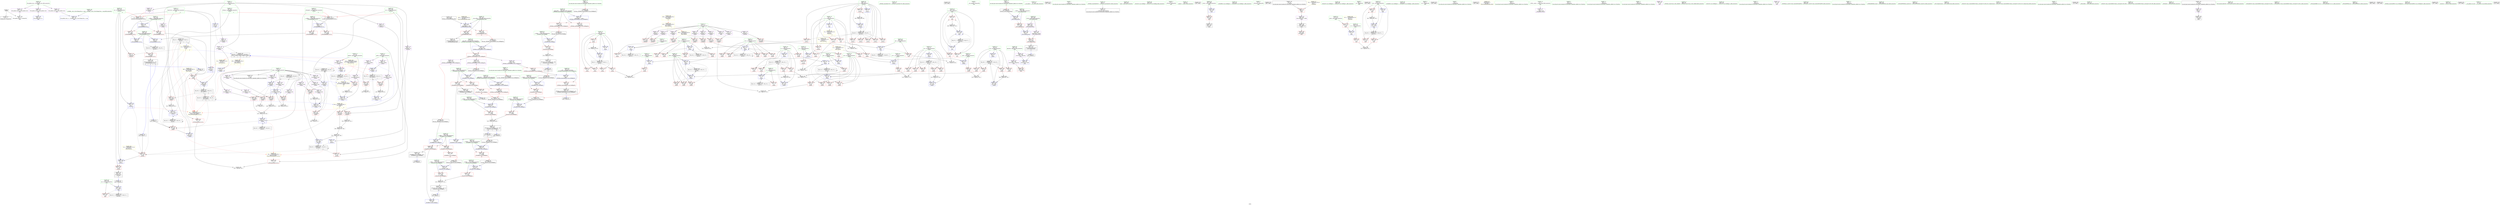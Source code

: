 digraph "SVFG" {
	label="SVFG";

	Node0x564057edd280 [shape=record,color=grey,label="{NodeID: 0\nNullPtr}"];
	Node0x564057edd280 -> Node0x564057f10250[style=solid];
	Node0x564057edd280 -> Node0x564057f20c40[style=solid];
	Node0x564057f454e0 [shape=record,color=black,label="{NodeID: 526\nMR_4V_3 = PHI(MR_4V_4, MR_4V_2, )\npts\{23 \}\n|{|<s2>6|<s3>7}}"];
	Node0x564057f454e0 -> Node0x564057f15530[style=dashed];
	Node0x564057f454e0 -> Node0x564057f225a0[style=dashed];
	Node0x564057f454e0:s2 -> Node0x564057f52560[style=dashed,color=red];
	Node0x564057f454e0:s3 -> Node0x564057f58980[style=dashed,color=blue];
	Node0x564057f24210 [shape=record,color=blue,label="{NodeID: 360\n584\<--582\n__a.addr\<--__a\n_ZStoRRSt13_Ios_FmtflagsS_\n}"];
	Node0x564057f24210 -> Node0x564057f201f0[style=dashed];
	Node0x564057f24210 -> Node0x564057f202c0[style=dashed];
	Node0x564057f1fde0 [shape=record,color=red,label="{NodeID: 277\n565\<--559\n\<--__a.addr\n_ZStaNRSt13_Ios_FmtflagsS_\n}"];
	Node0x564057f1fde0 -> Node0x564057f20050[style=solid];
	Node0x564057f13a60 [shape=record,color=red,label="{NodeID: 194\n198\<--78\n\<--u24\n_Z4initv\n}"];
	Node0x564057f10b60 [shape=record,color=black,label="{NodeID: 111\n478\<--489\n_ZSt5fixedRSt8ios_base_ret\<--\n_ZSt5fixedRSt8ios_base\n}"];
	Node0x564057f0ece0 [shape=record,color=green,label="{NodeID: 28\n41\<--42\n_ZNSt8ios_base4InitC1Ev\<--_ZNSt8ios_base4InitC1Ev_field_insensitive\n}"];
	Node0x564057f79ad0 [shape=record,color=black,label="{NodeID: 720\n424 = PHI()\n}"];
	Node0x564057f21560 [shape=record,color=blue,label="{NodeID: 305\n72\<--130\nv\<--\n_Z4initv\n}"];
	Node0x564057f21560 -> Node0x564057f19220[style=dashed];
	Node0x564057f21560 -> Node0x564057f422e0[style=dashed];
	Node0x564057f15120 [shape=record,color=red,label="{NodeID: 222\n206\<--203\n\<--call\n_Z4initv\n}"];
	Node0x564057f15120 -> Node0x564057f21e50[style=solid];
	Node0x564057f16d30 [shape=record,color=purple,label="{NodeID: 139\n133\<--17\narrayidx9\<--getOut\n_Z4initv\n}"];
	Node0x564057f16d30 -> Node0x564057f14aa0[style=solid];
	Node0x564057f16d30 -> Node0x564057f21630[style=solid];
	Node0x564057f11510 [shape=record,color=green,label="{NodeID: 56\n309\<--310\ni\<--i_field_insensitive\n_Z5solvev\n}"];
	Node0x564057f11510 -> Node0x564057f1de30[style=solid];
	Node0x564057f11510 -> Node0x564057f1df00[style=solid];
	Node0x564057f11510 -> Node0x564057f1dfd0[style=solid];
	Node0x564057f11510 -> Node0x564057f1e0a0[style=solid];
	Node0x564057f11510 -> Node0x564057f1e170[style=solid];
	Node0x564057f11510 -> Node0x564057f1e240[style=solid];
	Node0x564057f11510 -> Node0x564057f1e310[style=solid];
	Node0x564057f11510 -> Node0x564057f1e3e0[style=solid];
	Node0x564057f11510 -> Node0x564057f22dc0[style=solid];
	Node0x564057f11510 -> Node0x564057f23030[style=solid];
	Node0x564057f7be40 [shape=record,color=black,label="{NodeID: 748\n520 = PHI(485, )\n1st arg _ZNSt8ios_base4setfESt13_Ios_FmtflagsS0_ }"];
	Node0x564057f7be40 -> Node0x564057f23c60[style=solid];
	Node0x564057f2e620 [shape=record,color=grey,label="{NodeID: 499\n158 = cmp(157, 9, )\n}"];
	Node0x564057f22c20 [shape=record,color=blue,label="{NodeID: 333\n305\<--314\nres\<--\n_Z5solvev\n|{|<s2>8}}"];
	Node0x564057f22c20 -> Node0x564057f1ea60[style=dashed];
	Node0x564057f22c20 -> Node0x564057f23100[style=dashed];
	Node0x564057f22c20:s2 -> Node0x564057f52560[style=dashed,color=red];
	Node0x564057f1e7f0 [shape=record,color=red,label="{NodeID: 250\n341\<--340\n\<--arrayidx5\n_Z5solvev\n}"];
	Node0x564057f1e7f0 -> Node0x564057f2ce20[style=solid];
	Node0x564057f18450 [shape=record,color=red,label="{NodeID: 167\n220\<--8\n\<--n\n_Z4initv\n}"];
	Node0x564057f18450 -> Node0x564057f22190[style=solid];
	Node0x564057f12e40 [shape=record,color=green,label="{NodeID: 84\n526\<--527\n__mask.addr\<--__mask.addr_field_insensitive\n_ZNSt8ios_base4setfESt13_Ios_FmtflagsS0_\n}"];
	Node0x564057f12e40 -> Node0x564057f1faa0[style=solid];
	Node0x564057f12e40 -> Node0x564057f1fb70[style=solid];
	Node0x564057f12e40 -> Node0x564057f23d30[style=solid];
	Node0x564057f0d890 [shape=record,color=green,label="{NodeID: 1\n7\<--1\n__dso_handle\<--dummyObj\nGlob }"];
	Node0x564057f459e0 [shape=record,color=black,label="{NodeID: 527\nMR_28V_3 = PHI(MR_28V_4, MR_28V_2, )\npts\{85 \}\n}"];
	Node0x564057f459e0 -> Node0x564057f14010[style=dashed];
	Node0x564057f459e0 -> Node0x564057f140e0[style=dashed];
	Node0x564057f459e0 -> Node0x564057f141b0[style=dashed];
	Node0x564057f459e0 -> Node0x564057f14280[style=dashed];
	Node0x564057f459e0 -> Node0x564057f22810[style=dashed];
	Node0x564057f242e0 [shape=record,color=blue,label="{NodeID: 361\n586\<--583\n__b.addr\<--__b\n_ZStoRRSt13_Ios_FmtflagsS_\n}"];
	Node0x564057f242e0 -> Node0x564057f20390[style=dashed];
	Node0x564057f1feb0 [shape=record,color=red,label="{NodeID: 278\n569\<--559\n\<--__a.addr\n_ZStaNRSt13_Ios_FmtflagsS_\n}"];
	Node0x564057f1feb0 -> Node0x564057f158e0[style=solid];
	Node0x564057f1feb0 -> Node0x564057f24070[style=solid];
	Node0x564057f13b30 [shape=record,color=red,label="{NodeID: 195\n176\<--80\n\<--v25\n_Z4initv\n}"];
	Node0x564057f10c30 [shape=record,color=black,label="{NodeID: 112\n491\<--502\n_ZSt12setprecisioni_ret\<--\n_ZSt12setprecisioni\n|{<s0>12}}"];
	Node0x564057f10c30:s0 -> Node0x564057f79760[style=solid,color=blue];
	Node0x564057f0ede0 [shape=record,color=green,label="{NodeID: 29\n47\<--48\n__cxa_atexit\<--__cxa_atexit_field_insensitive\n}"];
	Node0x564057f79ba0 [shape=record,color=black,label="{NodeID: 721\n435 = PHI()\n}"];
	Node0x564057f21630 [shape=record,color=blue,label="{NodeID: 306\n133\<--135\narrayidx9\<--inc10\n_Z4initv\n}"];
	Node0x564057f21630 -> Node0x564057f42ce0[style=dashed];
	Node0x564057f151f0 [shape=record,color=red,label="{NodeID: 223\n236\<--235\n\<--arrayidx52\n_Z4initv\n}"];
	Node0x564057f151f0 -> Node0x564057f22400[style=solid];
	Node0x564057f16e00 [shape=record,color=purple,label="{NodeID: 140\n167\<--19\narrayidx23\<--seen\n_Z4initv\n}"];
	Node0x564057f16e00 -> Node0x564057f21a40[style=solid];
	Node0x564057f115e0 [shape=record,color=green,label="{NodeID: 57\n311\<--312\n_b\<--_b_field_insensitive\n_Z5solvev\n}"];
	Node0x564057f115e0 -> Node0x564057f1e4b0[style=solid];
	Node0x564057f115e0 -> Node0x564057f22e90[style=solid];
	Node0x564057f7bf50 [shape=record,color=black,label="{NodeID: 749\n521 = PHI(486, )\n2nd arg _ZNSt8ios_base4setfESt13_Ios_FmtflagsS0_ }"];
	Node0x564057f7bf50 -> Node0x564057f23d30[style=solid];
	Node0x564057f2e7a0 [shape=record,color=grey,label="{NodeID: 500\n180 = cmp(178, 179, )\n}"];
	Node0x564057f22cf0 [shape=record,color=blue,label="{NodeID: 334\n307\<--9\ncur\<--\n_Z5solvev\n}"];
	Node0x564057f22cf0 -> Node0x564057f4c6b0[style=dashed];
	Node0x564057f1e8c0 [shape=record,color=red,label="{NodeID: 251\n346\<--345\n\<--arrayidx6\n_Z5solvev\n}"];
	Node0x564057f18520 [shape=record,color=red,label="{NodeID: 168\n318\<--8\n\<--n\n_Z5solvev\n}"];
	Node0x564057f18520 -> Node0x564057f22e90[style=solid];
	Node0x564057f12f10 [shape=record,color=green,label="{NodeID: 85\n528\<--529\n__old\<--__old_field_insensitive\n_ZNSt8ios_base4setfESt13_Ios_FmtflagsS0_\n}"];
	Node0x564057f12f10 -> Node0x564057f1fc40[style=solid];
	Node0x564057f12f10 -> Node0x564057f23e00[style=solid];
	Node0x564057f0d920 [shape=record,color=green,label="{NodeID: 2\n9\<--1\n\<--dummyObj\nCan only get source location for instruction, argument, global var or function.}"];
	Node0x564057f45ee0 [shape=record,color=black,label="{NodeID: 528\nMR_32V_2 = PHI(MR_32V_4, MR_32V_1, )\npts\{89 \}\n}"];
	Node0x564057f45ee0 -> Node0x564057f22330[style=dashed];
	Node0x564057f243b0 [shape=record,color=blue,label="{NodeID: 362\n596\<--593\n\<--call\n_ZStoRRSt13_Ios_FmtflagsS_\n}"];
	Node0x564057f1ff80 [shape=record,color=red,label="{NodeID: 279\n567\<--561\n\<--__b.addr\n_ZStaNRSt13_Ios_FmtflagsS_\n|{<s0>28}}"];
	Node0x564057f1ff80:s0 -> Node0x564057f7b0c0[style=solid,color=red];
	Node0x564057f13c00 [shape=record,color=red,label="{NodeID: 196\n183\<--80\n\<--v25\n_Z4initv\n}"];
	Node0x564057f10d00 [shape=record,color=black,label="{NodeID: 113\n518\<--554\n_ZNSt8ios_base4setfESt13_Ios_FmtflagsS0__ret\<--\n_ZNSt8ios_base4setfESt13_Ios_FmtflagsS0_\n|{<s0>23}}"];
	Node0x564057f10d00:s0 -> Node0x564057f79270[style=solid,color=blue];
	Node0x564057f0eee0 [shape=record,color=green,label="{NodeID: 30\n46\<--52\n_ZNSt8ios_base4InitD1Ev\<--_ZNSt8ios_base4InitD1Ev_field_insensitive\n}"];
	Node0x564057f0eee0 -> Node0x564057f10650[style=solid];
	Node0x564057f79c70 [shape=record,color=black,label="{NodeID: 722\n441 = PHI(304, )\n}"];
	Node0x564057f79c70 -> Node0x564057f23780[style=solid];
	Node0x564057f21700 [shape=record,color=blue,label="{NodeID: 307\n138\<--140\narrayidx11\<--inc12\n_Z4initv\n}"];
	Node0x564057f21700 -> Node0x564057f427e0[style=dashed];
	Node0x564057f152c0 [shape=record,color=red,label="{NodeID: 224\n240\<--239\n\<--arrayidx53\n_Z4initv\n}"];
	Node0x564057f152c0 -> Node0x564057f2ef20[style=solid];
	Node0x564057f16ed0 [shape=record,color=purple,label="{NodeID: 141\n184\<--19\narrayidx30\<--seen\n_Z4initv\n}"];
	Node0x564057f16ed0 -> Node0x564057f14eb0[style=solid];
	Node0x564057f116b0 [shape=record,color=green,label="{NodeID: 58\n364\<--365\nmain\<--main_field_insensitive\n}"];
	Node0x564057f2e920 [shape=record,color=grey,label="{NodeID: 501\n337 = cmp(335, 336, )\n}"];
	Node0x564057f22dc0 [shape=record,color=blue,label="{NodeID: 335\n309\<--96\ni\<--\n_Z5solvev\n}"];
	Node0x564057f22dc0 -> Node0x564057f4cbb0[style=dashed];
	Node0x564057f1e990 [shape=record,color=red,label="{NodeID: 252\n348\<--347\n\<--arrayidx7\n_Z5solvev\n}"];
	Node0x564057f1e990 -> Node0x564057f2cfa0[style=solid];
	Node0x564057f185f0 [shape=record,color=red,label="{NodeID: 169\n426\<--8\n\<--n\nmain\n}"];
	Node0x564057f185f0 -> Node0x564057f235e0[style=solid];
	Node0x564057f12fe0 [shape=record,color=green,label="{NodeID: 86\n539\<--540\n_ZStcoSt13_Ios_Fmtflags\<--_ZStcoSt13_Ios_Fmtflags_field_insensitive\n}"];
	Node0x564057f0d9b0 [shape=record,color=green,label="{NodeID: 3\n24\<--1\n_ZSt3cin\<--dummyObj\nGlob }"];
	Node0x564057f52560 [shape=record,color=yellow,style=double,label="{NodeID: 612\n56V_1 = ENCHI(MR_56V_0)\npts\{23 306 140000 \}\nFun[_ZSt3maxIxERKT_S2_S2_]}"];
	Node0x564057f52560 -> Node0x564057f1daf0[style=dashed];
	Node0x564057f463e0 [shape=record,color=black,label="{NodeID: 529\nMR_34V_2 = PHI(MR_34V_4, MR_34V_1, )\npts\{91 \}\n}"];
	Node0x564057f463e0 -> Node0x564057f22400[style=dashed];
	Node0x564057f24480 [shape=record,color=blue,label="{NodeID: 363\n602\<--600\n__a.addr\<--__a\n_ZStanSt13_Ios_FmtflagsS_\n}"];
	Node0x564057f24480 -> Node0x564057f20530[style=dashed];
	Node0x564057f20050 [shape=record,color=red,label="{NodeID: 280\n566\<--565\n\<--\n_ZStaNRSt13_Ios_FmtflagsS_\n|{<s0>28}}"];
	Node0x564057f20050:s0 -> Node0x564057f7aeb0[style=solid,color=red];
	Node0x564057f13cd0 [shape=record,color=red,label="{NodeID: 197\n193\<--80\n\<--v25\n_Z4initv\n}"];
	Node0x564057f158e0 [shape=record,color=black,label="{NodeID: 114\n556\<--569\n_ZStaNRSt13_Ios_FmtflagsS__ret\<--\n_ZStaNRSt13_Ios_FmtflagsS_\n|{<s0>25}}"];
	Node0x564057f158e0:s0 -> Node0x564057f7a4b0[style=solid,color=blue];
	Node0x564057f0efe0 [shape=record,color=green,label="{NodeID: 31\n59\<--60\n_Z4initv\<--_Z4initv_field_insensitive\n}"];
	Node0x564057f79e70 [shape=record,color=black,label="{NodeID: 723\n444 = PHI()\n}"];
	Node0x564057f217d0 [shape=record,color=blue,label="{NodeID: 308\n66\<--144\ni3\<--inc14\n_Z4initv\n}"];
	Node0x564057f217d0 -> Node0x564057f418e0[style=dashed];
	Node0x564057f15390 [shape=record,color=red,label="{NodeID: 225\n245\<--244\n\<--arrayidx57\n_Z4initv\n}"];
	Node0x564057f15390 -> Node0x564057f2dea0[style=solid];
	Node0x564057f16fa0 [shape=record,color=purple,label="{NodeID: 142\n190\<--19\narrayidx33\<--seen\n_Z4initv\n}"];
	Node0x564057f16fa0 -> Node0x564057f14f80[style=solid];
	Node0x564057f117b0 [shape=record,color=green,label="{NodeID: 59\n367\<--368\nretval\<--retval_field_insensitive\nmain\n}"];
	Node0x564057f117b0 -> Node0x564057f1eb30[style=solid];
	Node0x564057f117b0 -> Node0x564057f231d0[style=solid];
	Node0x564057f2eaa0 [shape=record,color=grey,label="{NodeID: 502\n186 = cmp(185, 9, )\n}"];
	Node0x564057f22e90 [shape=record,color=blue,label="{NodeID: 336\n311\<--318\n_b\<--\n_Z5solvev\n}"];
	Node0x564057f22e90 -> Node0x564057f1e4b0[style=dashed];
	Node0x564057f1ea60 [shape=record,color=red,label="{NodeID: 253\n360\<--359\n\<--call\n_Z5solvev\n}"];
	Node0x564057f1ea60 -> Node0x564057f23100[style=solid];
	Node0x564057f186c0 [shape=record,color=red,label="{NodeID: 170\n314\<--22\n\<--maxCycle\n_Z5solvev\n}"];
	Node0x564057f186c0 -> Node0x564057f22c20[style=solid];
	Node0x564057f130e0 [shape=record,color=green,label="{NodeID: 87\n543\<--544\n_ZStaNRSt13_Ios_FmtflagsS_\<--_ZStaNRSt13_Ios_FmtflagsS__field_insensitive\n}"];
	Node0x564057f0da40 [shape=record,color=green,label="{NodeID: 4\n27\<--1\n_ZSt4cout\<--dummyObj\nGlob }"];
	Node0x564057f526a0 [shape=record,color=yellow,style=double,label="{NodeID: 613\n58V_1 = ENCHI(MR_58V_0)\npts\{83 93 308 \}\nFun[_ZSt3maxIxERKT_S2_S2_]}"];
	Node0x564057f526a0 -> Node0x564057f1dbc0[style=dashed];
	Node0x564057f468e0 [shape=record,color=black,label="{NodeID: 530\nMR_36V_2 = PHI(MR_36V_3, MR_36V_1, )\npts\{93 \}\n}"];
	Node0x564057f468e0 -> Node0x564057f224d0[style=dashed];
	Node0x564057f24550 [shape=record,color=blue,label="{NodeID: 364\n604\<--601\n__b.addr\<--__b\n_ZStanSt13_Ios_FmtflagsS_\n}"];
	Node0x564057f24550 -> Node0x564057f20600[style=dashed];
	Node0x564057f20120 [shape=record,color=red,label="{NodeID: 281\n577\<--574\n\<--__a.addr\n_ZStcoSt13_Ios_Fmtflags\n}"];
	Node0x564057f20120 -> Node0x564057f2d8a0[style=solid];
	Node0x564057f13da0 [shape=record,color=red,label="{NodeID: 198\n196\<--80\n\<--v25\n_Z4initv\n}"];
	Node0x564057f159b0 [shape=record,color=black,label="{NodeID: 115\n572\<--578\n_ZStcoSt13_Ios_Fmtflags_ret\<--neg\n_ZStcoSt13_Ios_Fmtflags\n|{<s0>24}}"];
	Node0x564057f159b0:s0 -> Node0x564057f7a2b0[style=solid,color=blue];
	Node0x564057f0f0e0 [shape=record,color=green,label="{NodeID: 32\n62\<--63\ni\<--i_field_insensitive\n_Z4initv\n}"];
	Node0x564057f0f0e0 -> Node0x564057f18860[style=solid];
	Node0x564057f0f0e0 -> Node0x564057f18930[style=solid];
	Node0x564057f0f0e0 -> Node0x564057f18a00[style=solid];
	Node0x564057f0f0e0 -> Node0x564057f18ad0[style=solid];
	Node0x564057f0f0e0 -> Node0x564057f18ba0[style=solid];
	Node0x564057f0f0e0 -> Node0x564057f20e10[style=solid];
	Node0x564057f0f0e0 -> Node0x564057f21220[style=solid];
	Node0x564057f79f40 [shape=record,color=black,label="{NodeID: 724\n448 = PHI()\n}"];
	Node0x564057f2c220 [shape=record,color=grey,label="{NodeID: 475\n216 = Binary(215, 96, )\n}"];
	Node0x564057f2c220 -> Node0x564057f21ff0[style=solid];
	Node0x564057f218a0 [shape=record,color=blue,label="{NodeID: 309\n74\<--96\ni16\<--\n_Z4initv\n}"];
	Node0x564057f218a0 -> Node0x564057f436e0[style=dashed];
	Node0x564057f15460 [shape=record,color=red,label="{NodeID: 226\n249\<--248\n\<--arrayidx59\n_Z4initv\n}"];
	Node0x564057f15460 -> Node0x564057f2dba0[style=solid];
	Node0x564057f17070 [shape=record,color=purple,label="{NodeID: 143\n194\<--19\narrayidx34\<--seen\n_Z4initv\n}"];
	Node0x564057f17070 -> Node0x564057f21cb0[style=solid];
	Node0x564057f11880 [shape=record,color=green,label="{NodeID: 60\n369\<--370\nagg.tmp\<--agg.tmp_field_insensitive\nmain\n}"];
	Node0x564057f11880 -> Node0x564057f17a90[style=solid];
	Node0x564057f11880 -> Node0x564057f17b60[style=solid];
	Node0x564057f50c00 [shape=record,color=yellow,style=double,label="{NodeID: 586\n38V_1 = ENCHI(MR_38V_0)\npts\{120000 \}\nFun[main]|{<s0>17}}"];
	Node0x564057f50c00:s0 -> Node0x564057f51aa0[style=dashed,color=red];
	Node0x564057f2ec20 [shape=record,color=grey,label="{NodeID: 503\n331 = cmp(329, 330, )\n}"];
	Node0x564057f22f60 [shape=record,color=blue,label="{NodeID: 337\n307\<--351\ncur\<--add9\n_Z5solvev\n}"];
	Node0x564057f22f60 -> Node0x564057f4c6b0[style=dashed];
	Node0x564057f1eb30 [shape=record,color=red,label="{NodeID: 254\n465\<--367\n\<--retval\nmain\n}"];
	Node0x564057f1eb30 -> Node0x564057f10a90[style=solid];
	Node0x564057f18790 [shape=record,color=red,label="{NodeID: 171\n388\<--26\nvtable\<--\nmain\n}"];
	Node0x564057f18790 -> Node0x564057f17c30[style=solid];
	Node0x564057f131e0 [shape=record,color=green,label="{NodeID: 88\n548\<--549\n_ZStanSt13_Ios_FmtflagsS_\<--_ZStanSt13_Ios_FmtflagsS__field_insensitive\n}"];
	Node0x564057f0dad0 [shape=record,color=green,label="{NodeID: 5\n28\<--1\n.str\<--dummyObj\nGlob }"];
	Node0x564057f46de0 [shape=record,color=black,label="{NodeID: 531\nMR_46V_7 = PHI(MR_46V_9, MR_46V_2, )\npts\{210000 \}\n|{|<s1>7}}"];
	Node0x564057f46de0 -> Node0x564057f22260[style=dashed];
	Node0x564057f46de0:s1 -> Node0x564057f58bc0[style=dashed,color=blue];
	Node0x564057f24620 [shape=record,color=blue,label="{NodeID: 365\n615\<--613\n__a.addr\<--__a\n_ZStorSt13_Ios_FmtflagsS_\n}"];
	Node0x564057f24620 -> Node0x564057f206d0[style=dashed];
	Node0x564057f201f0 [shape=record,color=red,label="{NodeID: 282\n590\<--584\n\<--__a.addr\n_ZStoRRSt13_Ios_FmtflagsS_\n}"];
	Node0x564057f201f0 -> Node0x564057f20460[style=solid];
	Node0x564057f13e70 [shape=record,color=red,label="{NodeID: 199\n207\<--80\n\<--v25\n_Z4initv\n}"];
	Node0x564057f15a80 [shape=record,color=black,label="{NodeID: 116\n581\<--596\n_ZStoRRSt13_Ios_FmtflagsS__ret\<--\n_ZStoRRSt13_Ios_FmtflagsS_\n|{<s0>27}}"];
	Node0x564057f15a80:s0 -> Node0x564057f7a730[style=solid,color=blue];
	Node0x564057f0f1b0 [shape=record,color=green,label="{NodeID: 33\n64\<--65\n_b\<--_b_field_insensitive\n_Z4initv\n}"];
	Node0x564057f0f1b0 -> Node0x564057f18c70[style=solid];
	Node0x564057f0f1b0 -> Node0x564057f20ee0[style=solid];
	Node0x564057f7a010 [shape=record,color=black,label="{NodeID: 725\n452 = PHI()\n}"];
	Node0x564057f2c3a0 [shape=record,color=grey,label="{NodeID: 476\n144 = Binary(143, 96, )\n}"];
	Node0x564057f2c3a0 -> Node0x564057f217d0[style=solid];
	Node0x564057f21970 [shape=record,color=blue,label="{NodeID: 310\n76\<--148\n_b17\<--\n_Z4initv\n}"];
	Node0x564057f21970 -> Node0x564057f19700[style=dashed];
	Node0x564057f15530 [shape=record,color=red,label="{NodeID: 227\n253\<--252\n\<--call60\n_Z4initv\n}"];
	Node0x564057f15530 -> Node0x564057f225a0[style=solid];
	Node0x564057f17140 [shape=record,color=purple,label="{NodeID: 144\n229\<--19\narrayidx48\<--seen\n_Z4initv\n}"];
	Node0x564057f17140 -> Node0x564057f22260[style=solid];
	Node0x564057f11950 [shape=record,color=green,label="{NodeID: 61\n371\<--372\nntest\<--ntest_field_insensitive\nmain\n}"];
	Node0x564057f11950 -> Node0x564057f1ec00[style=solid];
	Node0x564057f2eda0 [shape=record,color=grey,label="{NodeID: 504\n225 = cmp(223, 224, )\n}"];
	Node0x564057f23030 [shape=record,color=blue,label="{NodeID: 338\n309\<--356\ni\<--inc\n_Z5solvev\n}"];
	Node0x564057f23030 -> Node0x564057f4cbb0[style=dashed];
	Node0x564057f1ec00 [shape=record,color=red,label="{NodeID: 255\n417\<--371\n\<--ntest\nmain\n}"];
	Node0x564057f1ec00 -> Node0x564057f23440[style=solid];
	Node0x564057f18860 [shape=record,color=red,label="{NodeID: 172\n100\<--62\n\<--i\n_Z4initv\n}"];
	Node0x564057f18860 -> Node0x564057f2e020[style=solid];
	Node0x564057f132e0 [shape=record,color=green,label="{NodeID: 89\n552\<--553\n_ZStoRRSt13_Ios_FmtflagsS_\<--_ZStoRRSt13_Ios_FmtflagsS__field_insensitive\n}"];
	Node0x564057f0db60 [shape=record,color=green,label="{NodeID: 6\n30\<--1\n.str.1\<--dummyObj\nGlob }"];
	Node0x564057f246f0 [shape=record,color=blue,label="{NodeID: 366\n617\<--614\n__b.addr\<--__b\n_ZStorSt13_Ios_FmtflagsS_\n}"];
	Node0x564057f246f0 -> Node0x564057f207a0[style=dashed];
	Node0x564057f202c0 [shape=record,color=red,label="{NodeID: 283\n596\<--584\n\<--__a.addr\n_ZStoRRSt13_Ios_FmtflagsS_\n}"];
	Node0x564057f202c0 -> Node0x564057f15a80[style=solid];
	Node0x564057f202c0 -> Node0x564057f243b0[style=solid];
	Node0x564057f13f40 [shape=record,color=red,label="{NodeID: 200\n210\<--80\n\<--v25\n_Z4initv\n}"];
	Node0x564057f13f40 -> Node0x564057f21f20[style=solid];
	Node0x564057f15b50 [shape=record,color=black,label="{NodeID: 117\n599\<--610\n_ZStanSt13_Ios_FmtflagsS__ret\<--and\n_ZStanSt13_Ios_FmtflagsS_\n|{<s0>26|<s1>28}}"];
	Node0x564057f15b50:s0 -> Node0x564057f7a5c0[style=solid,color=blue];
	Node0x564057f15b50:s1 -> Node0x564057f7a840[style=solid,color=blue];
	Node0x564057f0f280 [shape=record,color=green,label="{NodeID: 34\n66\<--67\ni3\<--i3_field_insensitive\n_Z4initv\n}"];
	Node0x564057f0f280 -> Node0x564057f18d40[style=solid];
	Node0x564057f0f280 -> Node0x564057f18e10[style=solid];
	Node0x564057f0f280 -> Node0x564057f18ee0[style=solid];
	Node0x564057f0f280 -> Node0x564057f18fb0[style=solid];
	Node0x564057f0f280 -> Node0x564057f212f0[style=solid];
	Node0x564057f0f280 -> Node0x564057f217d0[style=solid];
	Node0x564057f7a0e0 [shape=record,color=black,label="{NodeID: 726\n454 = PHI()\n}"];
	Node0x564057f2c520 [shape=record,color=grey,label="{NodeID: 477\n135 = Binary(134, 96, )\n}"];
	Node0x564057f2c520 -> Node0x564057f21630[style=solid];
	Node0x564057f21a40 [shape=record,color=blue,label="{NodeID: 311\n167\<--96\narrayidx23\<--\n_Z4initv\n}"];
	Node0x564057f21a40 -> Node0x564057f14eb0[style=dashed];
	Node0x564057f21a40 -> Node0x564057f14f80[style=dashed];
	Node0x564057f21a40 -> Node0x564057f21cb0[style=dashed];
	Node0x564057f21a40 -> Node0x564057f44fe0[style=dashed];
	Node0x564057f15600 [shape=record,color=red,label="{NodeID: 228\n258\<--257\n\<--arrayidx62\n_Z4initv\n}"];
	Node0x564057f15600 -> Node0x564057f2d2a0[style=solid];
	Node0x564057f17210 [shape=record,color=purple,label="{NodeID: 145\n239\<--19\narrayidx53\<--seen\n_Z4initv\n}"];
	Node0x564057f17210 -> Node0x564057f152c0[style=solid];
	Node0x564057f11a20 [shape=record,color=green,label="{NodeID: 62\n373\<--374\ntest\<--test_field_insensitive\nmain\n}"];
	Node0x564057f11a20 -> Node0x564057f1ecd0[style=solid];
	Node0x564057f11a20 -> Node0x564057f1eda0[style=solid];
	Node0x564057f11a20 -> Node0x564057f1ee70[style=solid];
	Node0x564057f11a20 -> Node0x564057f23370[style=solid];
	Node0x564057f11a20 -> Node0x564057f23850[style=solid];
	Node0x564057f2ef20 [shape=record,color=grey,label="{NodeID: 505\n241 = cmp(240, 9, )\n}"];
	Node0x564057f23100 [shape=record,color=blue,label="{NodeID: 339\n305\<--360\nres\<--\n_Z5solvev\n}"];
	Node0x564057f23100 -> Node0x564057f1dc90[style=dashed];
	Node0x564057f1ecd0 [shape=record,color=red,label="{NodeID: 256\n420\<--373\n\<--test\nmain\n}"];
	Node0x564057f1ecd0 -> Node0x564057f2e1a0[style=solid];
	Node0x564057f18930 [shape=record,color=red,label="{NodeID: 173\n104\<--62\n\<--i\n_Z4initv\n}"];
	Node0x564057f133e0 [shape=record,color=green,label="{NodeID: 90\n559\<--560\n__a.addr\<--__a.addr_field_insensitive\n_ZStaNRSt13_Ios_FmtflagsS_\n}"];
	Node0x564057f133e0 -> Node0x564057f1fde0[style=solid];
	Node0x564057f133e0 -> Node0x564057f1feb0[style=solid];
	Node0x564057f133e0 -> Node0x564057f23ed0[style=solid];
	Node0x564057f0dc20 [shape=record,color=green,label="{NodeID: 7\n33\<--1\n\<--dummyObj\nCan only get source location for instruction, argument, global var or function.}"];
	Node0x564057f477e0 [shape=record,color=black,label="{NodeID: 533\nMR_50V_3 = PHI(MR_50V_4, MR_50V_2, )\npts\{281 \}\n}"];
	Node0x564057f477e0 -> Node0x564057f156d0[style=dashed];
	Node0x564057f20390 [shape=record,color=red,label="{NodeID: 284\n592\<--586\n\<--__b.addr\n_ZStoRRSt13_Ios_FmtflagsS_\n|{<s0>29}}"];
	Node0x564057f20390:s0 -> Node0x564057f7b420[style=solid,color=red];
	Node0x564057f14010 [shape=record,color=red,label="{NodeID: 201\n223\<--84\n\<--i43\n_Z4initv\n}"];
	Node0x564057f14010 -> Node0x564057f2eda0[style=solid];
	Node0x564057f15c20 [shape=record,color=black,label="{NodeID: 118\n612\<--623\n_ZStorSt13_Ios_FmtflagsS__ret\<--or\n_ZStorSt13_Ios_FmtflagsS_\n|{<s0>29}}"];
	Node0x564057f15c20:s0 -> Node0x564057f7a9b0[style=solid,color=blue];
	Node0x564057f0f350 [shape=record,color=green,label="{NodeID: 35\n68\<--69\n_b4\<--_b4_field_insensitive\n_Z4initv\n}"];
	Node0x564057f0f350 -> Node0x564057f19080[style=solid];
	Node0x564057f0f350 -> Node0x564057f213c0[style=solid];
	Node0x564057f7a1e0 [shape=record,color=black,label="{NodeID: 727\n455 = PHI()\n}"];
	Node0x564057f2c6a0 [shape=record,color=grey,label="{NodeID: 478\n201 = Binary(200, 96, )\n}"];
	Node0x564057f2c6a0 -> Node0x564057f21d80[style=solid];
	Node0x564057f21b10 [shape=record,color=blue,label="{NodeID: 312\n78\<--169\nu24\<--\n_Z4initv\n}"];
	Node0x564057f21b10 -> Node0x564057f197d0[style=dashed];
	Node0x564057f21b10 -> Node0x564057f138c0[style=dashed];
	Node0x564057f21b10 -> Node0x564057f13990[style=dashed];
	Node0x564057f21b10 -> Node0x564057f13a60[style=dashed];
	Node0x564057f21b10 -> Node0x564057f21f20[style=dashed];
	Node0x564057f21b10 -> Node0x564057f43be0[style=dashed];
	Node0x564057f156d0 [shape=record,color=red,label="{NodeID: 229\n300\<--280\n\<--retval\n_ZSt3maxIxERKT_S2_S2_\n}"];
	Node0x564057f156d0 -> Node0x564057f10750[style=solid];
	Node0x564057f172e0 [shape=record,color=purple,label="{NodeID: 146\n244\<--19\narrayidx57\<--seen\n_Z4initv\n}"];
	Node0x564057f172e0 -> Node0x564057f15390[style=solid];
	Node0x564057f11af0 [shape=record,color=green,label="{NodeID: 63\n375\<--376\n_b\<--_b_field_insensitive\nmain\n}"];
	Node0x564057f11af0 -> Node0x564057f1ef40[style=solid];
	Node0x564057f11af0 -> Node0x564057f23440[style=solid];
	Node0x564057f56750 [shape=record,color=yellow,style=double,label="{NodeID: 672\nRETMU(98V_2)\npts\{481 \}\nFun[_ZSt5fixedRSt8ios_base]}"];
	Node0x564057f2f0a0 [shape=record,color=grey,label="{NodeID: 506\n292 = cmp(289, 291, )\n}"];
	Node0x564057f231d0 [shape=record,color=blue,label="{NodeID: 340\n367\<--384\nretval\<--\nmain\n}"];
	Node0x564057f231d0 -> Node0x564057f1eb30[style=dashed];
	Node0x564057f1eda0 [shape=record,color=red,label="{NodeID: 257\n447\<--373\n\<--test\nmain\n}"];
	Node0x564057f18a00 [shape=record,color=red,label="{NodeID: 174\n107\<--62\n\<--i\n_Z4initv\n}"];
	Node0x564057f134b0 [shape=record,color=green,label="{NodeID: 91\n561\<--562\n__b.addr\<--__b.addr_field_insensitive\n_ZStaNRSt13_Ios_FmtflagsS_\n}"];
	Node0x564057f134b0 -> Node0x564057f1ff80[style=solid];
	Node0x564057f134b0 -> Node0x564057f23fa0[style=solid];
	Node0x564057f0dce0 [shape=record,color=green,label="{NodeID: 8\n96\<--1\n\<--dummyObj\nCan only get source location for instruction, argument, global var or function.}"];
	Node0x564057f20460 [shape=record,color=red,label="{NodeID: 285\n591\<--590\n\<--\n_ZStoRRSt13_Ios_FmtflagsS_\n|{<s0>29}}"];
	Node0x564057f20460:s0 -> Node0x564057f7b310[style=solid,color=red];
	Node0x564057f140e0 [shape=record,color=red,label="{NodeID: 202\n228\<--84\n\<--i43\n_Z4initv\n}"];
	Node0x564057f15cf0 [shape=record,color=purple,label="{NodeID: 119\n43\<--4\n\<--_ZStL8__ioinit\n__cxx_global_var_init\n}"];
	Node0x564057f0f420 [shape=record,color=green,label="{NodeID: 36\n70\<--71\nu\<--u_field_insensitive\n_Z4initv\n}"];
	Node0x564057f0f420 -> Node0x564057f19150[style=solid];
	Node0x564057f0f420 -> Node0x564057f21490[style=solid];
	Node0x564057f7a2b0 [shape=record,color=black,label="{NodeID: 728\n538 = PHI(572, )\n|{<s0>25}}"];
	Node0x564057f7a2b0:s0 -> Node0x564057f7ad70[style=solid,color=red];
	Node0x564057f2c820 [shape=record,color=grey,label="{NodeID: 479\n351 = Binary(350, 349, )\n}"];
	Node0x564057f2c820 -> Node0x564057f22f60[style=solid];
	Node0x564057f21be0 [shape=record,color=blue,label="{NodeID: 313\n80\<--174\nv25\<--\n_Z4initv\n}"];
	Node0x564057f21be0 -> Node0x564057f13b30[style=dashed];
	Node0x564057f21be0 -> Node0x564057f13c00[style=dashed];
	Node0x564057f21be0 -> Node0x564057f13cd0[style=dashed];
	Node0x564057f21be0 -> Node0x564057f13da0[style=dashed];
	Node0x564057f21be0 -> Node0x564057f13e70[style=dashed];
	Node0x564057f21be0 -> Node0x564057f13f40[style=dashed];
	Node0x564057f21be0 -> Node0x564057f21be0[style=dashed];
	Node0x564057f21be0 -> Node0x564057f440e0[style=dashed];
	Node0x564057f157a0 [shape=record,color=red,label="{NodeID: 230\n288\<--282\n\<--__a.addr\n_ZSt3maxIxERKT_S2_S2_\n}"];
	Node0x564057f157a0 -> Node0x564057f1daf0[style=solid];
	Node0x564057f173b0 [shape=record,color=purple,label="{NodeID: 147\n248\<--19\narrayidx59\<--seen\n_Z4initv\n}"];
	Node0x564057f173b0 -> Node0x564057f15460[style=solid];
	Node0x564057f11bc0 [shape=record,color=green,label="{NodeID: 64\n377\<--378\ni\<--i_field_insensitive\nmain\n}"];
	Node0x564057f11bc0 -> Node0x564057f1f010[style=solid];
	Node0x564057f11bc0 -> Node0x564057f1f0e0[style=solid];
	Node0x564057f11bc0 -> Node0x564057f1f1b0[style=solid];
	Node0x564057f11bc0 -> Node0x564057f23510[style=solid];
	Node0x564057f11bc0 -> Node0x564057f236b0[style=solid];
	Node0x564057f2f220 [shape=record,color=grey,label="{NodeID: 507\n431 = cmp(429, 430, )\n}"];
	Node0x564057f232a0 [shape=record,color=blue,label="{NodeID: 341\n406\<--402\ncoerce.dive\<--call3\nmain\n}"];
	Node0x564057f232a0 -> Node0x564057f1f4f0[style=dashed];
	Node0x564057f1ee70 [shape=record,color=red,label="{NodeID: 258\n461\<--373\n\<--test\nmain\n}"];
	Node0x564057f1ee70 -> Node0x564057f2d420[style=solid];
	Node0x564057f18ad0 [shape=record,color=red,label="{NodeID: 175\n110\<--62\n\<--i\n_Z4initv\n}"];
	Node0x564057f13580 [shape=record,color=green,label="{NodeID: 92\n574\<--575\n__a.addr\<--__a.addr_field_insensitive\n_ZStcoSt13_Ios_Fmtflags\n}"];
	Node0x564057f13580 -> Node0x564057f20120[style=solid];
	Node0x564057f13580 -> Node0x564057f24140[style=solid];
	Node0x564057f0dda0 [shape=record,color=green,label="{NodeID: 9\n161\<--1\n\<--dummyObj\nCan only get source location for instruction, argument, global var or function.}"];
	Node0x564057f20530 [shape=record,color=red,label="{NodeID: 286\n608\<--602\n\<--__a.addr\n_ZStanSt13_Ios_FmtflagsS_\n}"];
	Node0x564057f20530 -> Node0x564057f2d120[style=solid];
	Node0x564057f141b0 [shape=record,color=red,label="{NodeID: 203\n231\<--84\n\<--i43\n_Z4initv\n}"];
	Node0x564057f141b0 -> Node0x564057f22330[style=solid];
	Node0x564057f15dc0 [shape=record,color=purple,label="{NodeID: 120\n129\<--11\narrayidx8\<--f\n_Z4initv\n}"];
	Node0x564057f15dc0 -> Node0x564057f149d0[style=solid];
	Node0x564057f0f4f0 [shape=record,color=green,label="{NodeID: 37\n72\<--73\nv\<--v_field_insensitive\n_Z4initv\n}"];
	Node0x564057f0f4f0 -> Node0x564057f19220[style=solid];
	Node0x564057f0f4f0 -> Node0x564057f21560[style=solid];
	Node0x564057f7a4b0 [shape=record,color=black,label="{NodeID: 729\n542 = PHI(556, )\n}"];
	Node0x564057f2c9a0 [shape=record,color=grey,label="{NodeID: 480\n192 = Binary(191, 96, )\n}"];
	Node0x564057f2c9a0 -> Node0x564057f21cb0[style=solid];
	Node0x564057f21cb0 [shape=record,color=blue,label="{NodeID: 314\n194\<--192\narrayidx34\<--add\n_Z4initv\n}"];
	Node0x564057f21cb0 -> Node0x564057f14eb0[style=dashed];
	Node0x564057f21cb0 -> Node0x564057f14f80[style=dashed];
	Node0x564057f21cb0 -> Node0x564057f21cb0[style=dashed];
	Node0x564057f21cb0 -> Node0x564057f44fe0[style=dashed];
	Node0x564057f1d8c0 [shape=record,color=red,label="{NodeID: 231\n297\<--282\n\<--__a.addr\n_ZSt3maxIxERKT_S2_S2_\n}"];
	Node0x564057f1d8c0 -> Node0x564057f22b50[style=solid];
	Node0x564057f17480 [shape=record,color=purple,label="{NodeID: 148\n257\<--19\narrayidx62\<--seen\n_Z4initv\n}"];
	Node0x564057f17480 -> Node0x564057f15600[style=solid];
	Node0x564057f11c90 [shape=record,color=green,label="{NodeID: 65\n379\<--380\n_b8\<--_b8_field_insensitive\nmain\n}"];
	Node0x564057f11c90 -> Node0x564057f1f280[style=solid];
	Node0x564057f11c90 -> Node0x564057f235e0[style=solid];
	Node0x564057f2f3a0 [shape=record,color=grey,label="{NodeID: 508\n124 = cmp(122, 123, )\n}"];
	Node0x564057f23370 [shape=record,color=blue,label="{NodeID: 342\n373\<--96\ntest\<--\nmain\n}"];
	Node0x564057f23370 -> Node0x564057f4a3b0[style=dashed];
	Node0x564057f1ef40 [shape=record,color=red,label="{NodeID: 259\n421\<--375\n\<--_b\nmain\n}"];
	Node0x564057f1ef40 -> Node0x564057f2e1a0[style=solid];
	Node0x564057f18ba0 [shape=record,color=red,label="{NodeID: 176\n114\<--62\n\<--i\n_Z4initv\n}"];
	Node0x564057f18ba0 -> Node0x564057f2d720[style=solid];
	Node0x564057f13650 [shape=record,color=green,label="{NodeID: 93\n584\<--585\n__a.addr\<--__a.addr_field_insensitive\n_ZStoRRSt13_Ios_FmtflagsS_\n}"];
	Node0x564057f13650 -> Node0x564057f201f0[style=solid];
	Node0x564057f13650 -> Node0x564057f202c0[style=solid];
	Node0x564057f13650 -> Node0x564057f24210[style=solid];
	Node0x564057f0de60 [shape=record,color=green,label="{NodeID: 10\n162\<--1\n\<--dummyObj\nCan only get source location for instruction, argument, global var or function.}"];
	Node0x564057f20600 [shape=record,color=red,label="{NodeID: 287\n609\<--604\n\<--__b.addr\n_ZStanSt13_Ios_FmtflagsS_\n}"];
	Node0x564057f20600 -> Node0x564057f2d120[style=solid];
	Node0x564057f14280 [shape=record,color=red,label="{NodeID: 204\n267\<--84\n\<--i43\n_Z4initv\n}"];
	Node0x564057f14280 -> Node0x564057f2d5a0[style=solid];
	Node0x564057f15e90 [shape=record,color=purple,label="{NodeID: 121\n173\<--11\narrayidx26\<--f\n_Z4initv\n}"];
	Node0x564057f15e90 -> Node0x564057f14d10[style=solid];
	Node0x564057f0f5c0 [shape=record,color=green,label="{NodeID: 38\n74\<--75\ni16\<--i16_field_insensitive\n_Z4initv\n}"];
	Node0x564057f0f5c0 -> Node0x564057f192f0[style=solid];
	Node0x564057f0f5c0 -> Node0x564057f193c0[style=solid];
	Node0x564057f0f5c0 -> Node0x564057f19490[style=solid];
	Node0x564057f0f5c0 -> Node0x564057f19560[style=solid];
	Node0x564057f0f5c0 -> Node0x564057f19630[style=solid];
	Node0x564057f0f5c0 -> Node0x564057f218a0[style=solid];
	Node0x564057f0f5c0 -> Node0x564057f21ff0[style=solid];
	Node0x564057f7a5c0 [shape=record,color=black,label="{NodeID: 730\n547 = PHI(599, )\n|{<s0>27}}"];
	Node0x564057f7a5c0:s0 -> Node0x564057f7bc20[style=solid,color=red];
	Node0x564057f2cb20 [shape=record,color=grey,label="{NodeID: 481\n623 = Binary(621, 622, )\n}"];
	Node0x564057f2cb20 -> Node0x564057f15c20[style=solid];
	Node0x564057f21d80 [shape=record,color=blue,label="{NodeID: 315\n82\<--201\nref.tmp\<--add37\n_Z4initv\n|{|<s3>4}}"];
	Node0x564057f21d80 -> Node0x564057f15120[style=dashed];
	Node0x564057f21d80 -> Node0x564057f21d80[style=dashed];
	Node0x564057f21d80 -> Node0x564057f445e0[style=dashed];
	Node0x564057f21d80:s3 -> Node0x564057f526a0[style=dashed,color=red];
	Node0x564057f1d950 [shape=record,color=red,label="{NodeID: 232\n290\<--284\n\<--__b.addr\n_ZSt3maxIxERKT_S2_S2_\n}"];
	Node0x564057f1d950 -> Node0x564057f1dbc0[style=solid];
	Node0x564057f17550 [shape=record,color=purple,label="{NodeID: 149\n261\<--19\narrayidx64\<--seen\n_Z4initv\n}"];
	Node0x564057f17550 -> Node0x564057f22670[style=solid];
	Node0x564057f11d60 [shape=record,color=green,label="{NodeID: 66\n381\<--382\nres\<--res_field_insensitive\nmain\n}"];
	Node0x564057f11d60 -> Node0x564057f1f350[style=solid];
	Node0x564057f11d60 -> Node0x564057f23780[style=solid];
	Node0x564057f23440 [shape=record,color=blue,label="{NodeID: 343\n375\<--417\n_b\<--\nmain\n}"];
	Node0x564057f23440 -> Node0x564057f1ef40[style=dashed];
	Node0x564057f1f010 [shape=record,color=red,label="{NodeID: 260\n429\<--377\n\<--i\nmain\n}"];
	Node0x564057f1f010 -> Node0x564057f2f220[style=solid];
	Node0x564057f18c70 [shape=record,color=red,label="{NodeID: 177\n101\<--64\n\<--_b\n_Z4initv\n}"];
	Node0x564057f18c70 -> Node0x564057f2e020[style=solid];
	Node0x564057f13720 [shape=record,color=green,label="{NodeID: 94\n586\<--587\n__b.addr\<--__b.addr_field_insensitive\n_ZStoRRSt13_Ios_FmtflagsS_\n}"];
	Node0x564057f13720 -> Node0x564057f20390[style=solid];
	Node0x564057f13720 -> Node0x564057f242e0[style=solid];
	Node0x564057f0df20 [shape=record,color=green,label="{NodeID: 11\n163\<--1\n\<--dummyObj\nCan only get source location for instruction, argument, global var or function.}"];
	Node0x564057f401d0 [shape=record,color=black,label="{NodeID: 537\nMR_40V_5 = PHI(MR_40V_4, MR_40V_6, )\npts\{140000 \}\n|{|<s4>4}}"];
	Node0x564057f401d0 -> Node0x564057f15050[style=dashed];
	Node0x564057f401d0 -> Node0x564057f15120[style=dashed];
	Node0x564057f401d0 -> Node0x564057f21e50[style=dashed];
	Node0x564057f401d0 -> Node0x564057f44ae0[style=dashed];
	Node0x564057f401d0:s4 -> Node0x564057f52560[style=dashed,color=red];
	Node0x564057f206d0 [shape=record,color=red,label="{NodeID: 288\n621\<--615\n\<--__a.addr\n_ZStorSt13_Ios_FmtflagsS_\n}"];
	Node0x564057f206d0 -> Node0x564057f2cb20[style=solid];
	Node0x564057f14350 [shape=record,color=red,label="{NodeID: 205\n224\<--86\n\<--_b44\n_Z4initv\n}"];
	Node0x564057f14350 -> Node0x564057f2eda0[style=solid];
	Node0x564057f15f60 [shape=record,color=purple,label="{NodeID: 122\n177\<--11\narrayidx27\<--f\n_Z4initv\n}"];
	Node0x564057f15f60 -> Node0x564057f14de0[style=solid];
	Node0x564057f0f690 [shape=record,color=green,label="{NodeID: 39\n76\<--77\n_b17\<--_b17_field_insensitive\n_Z4initv\n}"];
	Node0x564057f0f690 -> Node0x564057f19700[style=solid];
	Node0x564057f0f690 -> Node0x564057f21970[style=solid];
	Node0x564057f7a730 [shape=record,color=black,label="{NodeID: 731\n551 = PHI(581, )\n}"];
	Node0x564057f2cca0 [shape=record,color=grey,label="{NodeID: 482\n356 = Binary(355, 96, )\n}"];
	Node0x564057f2cca0 -> Node0x564057f23030[style=solid];
	Node0x564057f21e50 [shape=record,color=blue,label="{NodeID: 316\n208\<--206\narrayidx38\<--\n_Z4initv\n}"];
	Node0x564057f21e50 -> Node0x564057f401d0[style=dashed];
	Node0x564057f1da20 [shape=record,color=red,label="{NodeID: 233\n294\<--284\n\<--__b.addr\n_ZSt3maxIxERKT_S2_S2_\n}"];
	Node0x564057f1da20 -> Node0x564057f22a80[style=solid];
	Node0x564057f17620 [shape=record,color=purple,label="{NodeID: 150\n443\<--28\n\<--.str\nmain\n}"];
	Node0x564057f11e30 [shape=record,color=green,label="{NodeID: 67\n386\<--387\n_ZNSt8ios_base15sync_with_stdioEb\<--_ZNSt8ios_base15sync_with_stdioEb_field_insensitive\n}"];
	Node0x564057f23510 [shape=record,color=blue,label="{NodeID: 344\n377\<--96\ni\<--\nmain\n}"];
	Node0x564057f23510 -> Node0x564057f1f010[style=dashed];
	Node0x564057f23510 -> Node0x564057f1f0e0[style=dashed];
	Node0x564057f23510 -> Node0x564057f1f1b0[style=dashed];
	Node0x564057f23510 -> Node0x564057f236b0[style=dashed];
	Node0x564057f23510 -> Node0x564057f4a8b0[style=dashed];
	Node0x564057f1f0e0 [shape=record,color=red,label="{NodeID: 261\n433\<--377\n\<--i\nmain\n}"];
	Node0x564057f18d40 [shape=record,color=red,label="{NodeID: 178\n122\<--66\n\<--i3\n_Z4initv\n}"];
	Node0x564057f18d40 -> Node0x564057f2f3a0[style=solid];
	Node0x564057f137f0 [shape=record,color=green,label="{NodeID: 95\n594\<--595\n_ZStorSt13_Ios_FmtflagsS_\<--_ZStorSt13_Ios_FmtflagsS__field_insensitive\n}"];
	Node0x564057f0dfe0 [shape=record,color=green,label="{NodeID: 12\n343\<--1\n\<--dummyObj\nCan only get source location for instruction, argument, global var or function.}"];
	Node0x564057f207a0 [shape=record,color=red,label="{NodeID: 289\n622\<--617\n\<--__b.addr\n_ZStorSt13_Ios_FmtflagsS_\n}"];
	Node0x564057f207a0 -> Node0x564057f2cb20[style=solid];
	Node0x564057f14420 [shape=record,color=red,label="{NodeID: 206\n234\<--88\n\<--u49\n_Z4initv\n}"];
	Node0x564057f16030 [shape=record,color=purple,label="{NodeID: 123\n235\<--11\narrayidx52\<--f\n_Z4initv\n}"];
	Node0x564057f16030 -> Node0x564057f151f0[style=solid];
	Node0x564057f0f760 [shape=record,color=green,label="{NodeID: 40\n78\<--79\nu24\<--u24_field_insensitive\n_Z4initv\n}"];
	Node0x564057f0f760 -> Node0x564057f197d0[style=solid];
	Node0x564057f0f760 -> Node0x564057f138c0[style=solid];
	Node0x564057f0f760 -> Node0x564057f13990[style=solid];
	Node0x564057f0f760 -> Node0x564057f13a60[style=solid];
	Node0x564057f0f760 -> Node0x564057f21b10[style=solid];
	Node0x564057f0f760 -> Node0x564057f21f20[style=solid];
	Node0x564057f7a840 [shape=record,color=black,label="{NodeID: 732\n568 = PHI(599, )\n}"];
	Node0x564057f7a840 -> Node0x564057f24070[style=solid];
	Node0x564057f2ce20 [shape=record,color=grey,label="{NodeID: 483\n342 = Binary(343, 341, )\n}"];
	Node0x564057f2ce20 -> Node0x564057f2cfa0[style=solid];
	Node0x564057f21f20 [shape=record,color=blue,label="{NodeID: 317\n78\<--210\nu24\<--\n_Z4initv\n}"];
	Node0x564057f21f20 -> Node0x564057f197d0[style=dashed];
	Node0x564057f21f20 -> Node0x564057f138c0[style=dashed];
	Node0x564057f21f20 -> Node0x564057f13990[style=dashed];
	Node0x564057f21f20 -> Node0x564057f13a60[style=dashed];
	Node0x564057f21f20 -> Node0x564057f21f20[style=dashed];
	Node0x564057f21f20 -> Node0x564057f43be0[style=dashed];
	Node0x564057f1daf0 [shape=record,color=red,label="{NodeID: 234\n289\<--288\n\<--\n_ZSt3maxIxERKT_S2_S2_\n}"];
	Node0x564057f1daf0 -> Node0x564057f2f0a0[style=solid];
	Node0x564057f176f0 [shape=record,color=purple,label="{NodeID: 151\n451\<--30\n\<--.str.1\nmain\n}"];
	Node0x564057f11f30 [shape=record,color=green,label="{NodeID: 68\n395\<--396\n_ZNSt9basic_iosIcSt11char_traitsIcEE3tieEPSo\<--_ZNSt9basic_iosIcSt11char_traitsIcEE3tieEPSo_field_insensitive\n}"];
	Node0x564057f235e0 [shape=record,color=blue,label="{NodeID: 345\n379\<--426\n_b8\<--\nmain\n}"];
	Node0x564057f235e0 -> Node0x564057f1f280[style=dashed];
	Node0x564057f235e0 -> Node0x564057f4adb0[style=dashed];
	Node0x564057f1f1b0 [shape=record,color=red,label="{NodeID: 262\n437\<--377\n\<--i\nmain\n}"];
	Node0x564057f1f1b0 -> Node0x564057f2da20[style=solid];
	Node0x564057f18e10 [shape=record,color=red,label="{NodeID: 179\n126\<--66\n\<--i3\n_Z4initv\n}"];
	Node0x564057f18e10 -> Node0x564057f21490[style=solid];
	Node0x564057f0fe10 [shape=record,color=green,label="{NodeID: 96\n602\<--603\n__a.addr\<--__a.addr_field_insensitive\n_ZStanSt13_Ios_FmtflagsS_\n}"];
	Node0x564057f0fe10 -> Node0x564057f20530[style=solid];
	Node0x564057f0fe10 -> Node0x564057f24480[style=solid];
	Node0x564057f0e0a0 [shape=record,color=green,label="{NodeID: 13\n384\<--1\n\<--dummyObj\nCan only get source location for instruction, argument, global var or function.}"];
	Node0x564057f58980 [shape=record,color=yellow,style=double,label="{NodeID: 705\n4V_2 = CSCHI(MR_4V_1)\npts\{23 \}\nCS[]|{|<s2>8|<s3>17}}"];
	Node0x564057f58980 -> Node0x564057f186c0[style=dashed];
	Node0x564057f58980 -> Node0x564057f1ea60[style=dashed];
	Node0x564057f58980:s2 -> Node0x564057f52560[style=dashed,color=red];
	Node0x564057f58980:s3 -> Node0x564057f49e20[style=dashed,color=blue];
	Node0x564057f49e20 [shape=record,color=black,label="{NodeID: 539\nMR_96V_2 = PHI(MR_96V_3, MR_96V_1, )\npts\{23 140000 160000 180000 210000 \}\n|{<s0>17|<s1>17|<s2>17}}"];
	Node0x564057f49e20:s0 -> Node0x564057f51640[style=dashed,color=red];
	Node0x564057f49e20:s1 -> Node0x564057f51b80[style=dashed,color=red];
	Node0x564057f49e20:s2 -> Node0x564057f51d40[style=dashed,color=red];
	Node0x564057f20870 [shape=record,color=blue,label="{NodeID: 290\n8\<--9\nn\<--\nGlob }"];
	Node0x564057f20870 -> Node0x564057f50500[style=dashed];
	Node0x564057f144f0 [shape=record,color=red,label="{NodeID: 207\n243\<--88\n\<--u49\n_Z4initv\n}"];
	Node0x564057f16100 [shape=record,color=purple,label="{NodeID: 124\n326\<--11\narrayidx\<--f\n_Z5solvev\n}"];
	Node0x564057f16100 -> Node0x564057f1e580[style=solid];
	Node0x564057f0f830 [shape=record,color=green,label="{NodeID: 41\n80\<--81\nv25\<--v25_field_insensitive\n_Z4initv\n}"];
	Node0x564057f0f830 -> Node0x564057f13b30[style=solid];
	Node0x564057f0f830 -> Node0x564057f13c00[style=solid];
	Node0x564057f0f830 -> Node0x564057f13cd0[style=solid];
	Node0x564057f0f830 -> Node0x564057f13da0[style=solid];
	Node0x564057f0f830 -> Node0x564057f13e70[style=solid];
	Node0x564057f0f830 -> Node0x564057f13f40[style=solid];
	Node0x564057f0f830 -> Node0x564057f21be0[style=solid];
	Node0x564057f7a9b0 [shape=record,color=black,label="{NodeID: 733\n593 = PHI(612, )\n}"];
	Node0x564057f7a9b0 -> Node0x564057f243b0[style=solid];
	Node0x564057f2cfa0 [shape=record,color=grey,label="{NodeID: 484\n349 = Binary(342, 348, )\n}"];
	Node0x564057f2cfa0 -> Node0x564057f2c820[style=solid];
	Node0x564057f21ff0 [shape=record,color=blue,label="{NodeID: 318\n74\<--216\ni16\<--inc41\n_Z4initv\n}"];
	Node0x564057f21ff0 -> Node0x564057f436e0[style=dashed];
	Node0x564057f1dbc0 [shape=record,color=red,label="{NodeID: 235\n291\<--290\n\<--\n_ZSt3maxIxERKT_S2_S2_\n}"];
	Node0x564057f1dbc0 -> Node0x564057f2f0a0[style=solid];
	Node0x564057f177c0 [shape=record,color=purple,label="{NodeID: 152\n629\<--32\nllvm.global_ctors_0\<--llvm.global_ctors\nGlob }"];
	Node0x564057f177c0 -> Node0x564057f20a40[style=solid];
	Node0x564057f12030 [shape=record,color=green,label="{NodeID: 69\n398\<--399\n_ZSt5fixedRSt8ios_base\<--_ZSt5fixedRSt8ios_base_field_insensitive\n}"];
	Node0x564057f51530 [shape=record,color=yellow,style=double,label="{NodeID: 595\n2V_1 = ENCHI(MR_2V_0)\npts\{10 \}\nFun[_Z5solvev]|{|<s1>7}}"];
	Node0x564057f51530 -> Node0x564057f18520[style=dashed];
	Node0x564057f51530:s1 -> Node0x564057f4e4b0[style=dashed,color=red];
	Node0x564057f236b0 [shape=record,color=blue,label="{NodeID: 346\n377\<--438\ni\<--inc\nmain\n}"];
	Node0x564057f236b0 -> Node0x564057f1f010[style=dashed];
	Node0x564057f236b0 -> Node0x564057f1f0e0[style=dashed];
	Node0x564057f236b0 -> Node0x564057f1f1b0[style=dashed];
	Node0x564057f236b0 -> Node0x564057f236b0[style=dashed];
	Node0x564057f236b0 -> Node0x564057f4a8b0[style=dashed];
	Node0x564057f1f280 [shape=record,color=red,label="{NodeID: 263\n430\<--379\n\<--_b8\nmain\n}"];
	Node0x564057f1f280 -> Node0x564057f2f220[style=solid];
	Node0x564057f18ee0 [shape=record,color=red,label="{NodeID: 180\n128\<--66\n\<--i3\n_Z4initv\n}"];
	Node0x564057f0fee0 [shape=record,color=green,label="{NodeID: 97\n604\<--605\n__b.addr\<--__b.addr_field_insensitive\n_ZStanSt13_Ios_FmtflagsS_\n}"];
	Node0x564057f0fee0 -> Node0x564057f20600[style=solid];
	Node0x564057f0fee0 -> Node0x564057f24550[style=solid];
	Node0x564057f0e160 [shape=record,color=green,label="{NodeID: 14\n403\<--1\n\<--dummyObj\nCan only get source location for instruction, argument, global var or function.|{<s0>12}}"];
	Node0x564057f0e160:s0 -> Node0x564057f7aaf0[style=solid,color=red];
	Node0x564057f58ae0 [shape=record,color=yellow,style=double,label="{NodeID: 706\n40V_2 = CSCHI(MR_40V_1)\npts\{140000 \}\nCS[]|{|<s3>8|<s4>17}}"];
	Node0x564057f58ae0 -> Node0x564057f1e7f0[style=dashed];
	Node0x564057f58ae0 -> Node0x564057f1e990[style=dashed];
	Node0x564057f58ae0 -> Node0x564057f1ea60[style=dashed];
	Node0x564057f58ae0:s3 -> Node0x564057f52560[style=dashed,color=red];
	Node0x564057f58ae0:s4 -> Node0x564057f49e20[style=dashed,color=blue];
	Node0x564057f4a3b0 [shape=record,color=black,label="{NodeID: 540\nMR_83V_3 = PHI(MR_83V_4, MR_83V_2, )\npts\{374 \}\n}"];
	Node0x564057f4a3b0 -> Node0x564057f1ecd0[style=dashed];
	Node0x564057f4a3b0 -> Node0x564057f1eda0[style=dashed];
	Node0x564057f4a3b0 -> Node0x564057f1ee70[style=dashed];
	Node0x564057f4a3b0 -> Node0x564057f23850[style=dashed];
	Node0x564057f20940 [shape=record,color=blue,label="{NodeID: 291\n22\<--9\nmaxCycle\<--\nGlob }"];
	Node0x564057f20940 -> Node0x564057f49e20[style=dashed];
	Node0x564057f145c0 [shape=record,color=red,label="{NodeID: 208\n256\<--88\n\<--u49\n_Z4initv\n}"];
	Node0x564057f161d0 [shape=record,color=purple,label="{NodeID: 125\n328\<--11\narrayidx1\<--f\n_Z5solvev\n}"];
	Node0x564057f161d0 -> Node0x564057f1e650[style=solid];
	Node0x564057f0f900 [shape=record,color=green,label="{NodeID: 42\n82\<--83\nref.tmp\<--ref.tmp_field_insensitive\n_Z4initv\n|{|<s1>4}}"];
	Node0x564057f0f900 -> Node0x564057f21d80[style=solid];
	Node0x564057f0f900:s1 -> Node0x564057f7b950[style=solid,color=red];
	Node0x564057f7aaf0 [shape=record,color=black,label="{NodeID: 734\n492 = PHI(403, )\n0th arg _ZSt12setprecisioni }"];
	Node0x564057f7aaf0 -> Node0x564057f239f0[style=solid];
	Node0x564057f2d120 [shape=record,color=grey,label="{NodeID: 485\n610 = Binary(608, 609, )\n}"];
	Node0x564057f2d120 -> Node0x564057f15b50[style=solid];
	Node0x564057f220c0 [shape=record,color=blue,label="{NodeID: 319\n84\<--96\ni43\<--\n_Z4initv\n}"];
	Node0x564057f220c0 -> Node0x564057f459e0[style=dashed];
	Node0x564057f1dc90 [shape=record,color=red,label="{NodeID: 236\n362\<--305\n\<--res\n_Z5solvev\n}"];
	Node0x564057f1dc90 -> Node0x564057f10820[style=solid];
	Node0x564057f17890 [shape=record,color=purple,label="{NodeID: 153\n630\<--32\nllvm.global_ctors_1\<--llvm.global_ctors\nGlob }"];
	Node0x564057f17890 -> Node0x564057f20b40[style=solid];
	Node0x564057f12130 [shape=record,color=green,label="{NodeID: 70\n400\<--401\n_ZNSolsEPFRSt8ios_baseS0_E\<--_ZNSolsEPFRSt8ios_baseS0_E_field_insensitive\n}"];
	Node0x564057f51640 [shape=record,color=yellow,style=double,label="{NodeID: 596\n4V_1 = ENCHI(MR_4V_0)\npts\{23 \}\nFun[_Z5solvev]|{<s0>7}}"];
	Node0x564057f51640:s0 -> Node0x564057f20d40[style=dashed,color=red];
	Node0x564057f23780 [shape=record,color=blue,label="{NodeID: 347\n381\<--441\nres\<--call13\nmain\n}"];
	Node0x564057f23780 -> Node0x564057f1f350[style=dashed];
	Node0x564057f23780 -> Node0x564057f4b2b0[style=dashed];
	Node0x564057f1f350 [shape=record,color=red,label="{NodeID: 264\n453\<--381\n\<--res\nmain\n}"];
	Node0x564057f18fb0 [shape=record,color=red,label="{NodeID: 181\n143\<--66\n\<--i3\n_Z4initv\n}"];
	Node0x564057f18fb0 -> Node0x564057f2c3a0[style=solid];
	Node0x564057f0ffb0 [shape=record,color=green,label="{NodeID: 98\n615\<--616\n__a.addr\<--__a.addr_field_insensitive\n_ZStorSt13_Ios_FmtflagsS_\n}"];
	Node0x564057f0ffb0 -> Node0x564057f206d0[style=solid];
	Node0x564057f0ffb0 -> Node0x564057f24620[style=solid];
	Node0x564057f0e220 [shape=record,color=green,label="{NodeID: 15\n485\<--1\n\<--dummyObj\nCan only get source location for instruction, argument, global var or function.|{<s0>23}}"];
	Node0x564057f0e220:s0 -> Node0x564057f7be40[style=solid,color=red];
	Node0x564057f58bc0 [shape=record,color=yellow,style=double,label="{NodeID: 707\n74V_2 = CSCHI(MR_74V_1)\npts\{160000 180000 210000 \}\nCS[]|{<s0>17}}"];
	Node0x564057f58bc0:s0 -> Node0x564057f49e20[style=dashed,color=blue];
	Node0x564057f4a8b0 [shape=record,color=black,label="{NodeID: 541\nMR_87V_2 = PHI(MR_87V_4, MR_87V_1, )\npts\{378 \}\n}"];
	Node0x564057f4a8b0 -> Node0x564057f23510[style=dashed];
	Node0x564057f20a40 [shape=record,color=blue,label="{NodeID: 292\n629\<--33\nllvm.global_ctors_0\<--\nGlob }"];
	Node0x564057f14690 [shape=record,color=red,label="{NodeID: 209\n238\<--90\n\<--v51\n_Z4initv\n}"];
	Node0x564057f162a0 [shape=record,color=purple,label="{NodeID: 126\n334\<--11\narrayidx3\<--f\n_Z5solvev\n}"];
	Node0x564057f162a0 -> Node0x564057f1e720[style=solid];
	Node0x564057f0f9d0 [shape=record,color=green,label="{NodeID: 43\n84\<--85\ni43\<--i43_field_insensitive\n_Z4initv\n}"];
	Node0x564057f0f9d0 -> Node0x564057f14010[style=solid];
	Node0x564057f0f9d0 -> Node0x564057f140e0[style=solid];
	Node0x564057f0f9d0 -> Node0x564057f141b0[style=solid];
	Node0x564057f0f9d0 -> Node0x564057f14280[style=solid];
	Node0x564057f0f9d0 -> Node0x564057f220c0[style=solid];
	Node0x564057f0f9d0 -> Node0x564057f22810[style=solid];
	Node0x564057f7ac30 [shape=record,color=black,label="{NodeID: 735\n557 = PHI(541, )\n0th arg _ZStaNRSt13_Ios_FmtflagsS_ }"];
	Node0x564057f7ac30 -> Node0x564057f23ed0[style=solid];
	Node0x564057f2d2a0 [shape=record,color=grey,label="{NodeID: 486\n259 = Binary(258, 96, )\n}"];
	Node0x564057f2d2a0 -> Node0x564057f22670[style=solid];
	Node0x564057f22190 [shape=record,color=blue,label="{NodeID: 320\n86\<--220\n_b44\<--\n_Z4initv\n}"];
	Node0x564057f22190 -> Node0x564057f14350[style=dashed];
	Node0x564057f1dd60 [shape=record,color=red,label="{NodeID: 237\n350\<--307\n\<--cur\n_Z5solvev\n}"];
	Node0x564057f1dd60 -> Node0x564057f2c820[style=solid];
	Node0x564057f17990 [shape=record,color=purple,label="{NodeID: 154\n631\<--32\nllvm.global_ctors_2\<--llvm.global_ctors\nGlob }"];
	Node0x564057f17990 -> Node0x564057f20c40[style=solid];
	Node0x564057f12230 [shape=record,color=green,label="{NodeID: 71\n404\<--405\n_ZSt12setprecisioni\<--_ZSt12setprecisioni_field_insensitive\n}"];
	Node0x564057f418e0 [shape=record,color=black,label="{NodeID: 514\nMR_10V_3 = PHI(MR_10V_4, MR_10V_2, )\npts\{67 \}\n}"];
	Node0x564057f418e0 -> Node0x564057f18d40[style=dashed];
	Node0x564057f418e0 -> Node0x564057f18e10[style=dashed];
	Node0x564057f418e0 -> Node0x564057f18ee0[style=dashed];
	Node0x564057f418e0 -> Node0x564057f18fb0[style=dashed];
	Node0x564057f418e0 -> Node0x564057f217d0[style=dashed];
	Node0x564057f23850 [shape=record,color=blue,label="{NodeID: 348\n373\<--462\ntest\<--inc20\nmain\n}"];
	Node0x564057f23850 -> Node0x564057f4a3b0[style=dashed];
	Node0x564057f1f420 [shape=record,color=red,label="{NodeID: 265\n391\<--390\nvbase.offset\<--\nmain\n}"];
	Node0x564057f19080 [shape=record,color=red,label="{NodeID: 182\n123\<--68\n\<--_b4\n_Z4initv\n}"];
	Node0x564057f19080 -> Node0x564057f2f3a0[style=solid];
	Node0x564057f10080 [shape=record,color=green,label="{NodeID: 99\n617\<--618\n__b.addr\<--__b.addr_field_insensitive\n_ZStorSt13_Ios_FmtflagsS_\n}"];
	Node0x564057f10080 -> Node0x564057f207a0[style=solid];
	Node0x564057f10080 -> Node0x564057f246f0[style=solid];
	Node0x564057f0e2e0 [shape=record,color=green,label="{NodeID: 16\n486\<--1\n\<--dummyObj\nCan only get source location for instruction, argument, global var or function.|{<s0>23}}"];
	Node0x564057f0e2e0:s0 -> Node0x564057f7bf50[style=solid,color=red];
	Node0x564057f4adb0 [shape=record,color=black,label="{NodeID: 542\nMR_89V_2 = PHI(MR_89V_3, MR_89V_1, )\npts\{380 \}\n}"];
	Node0x564057f4adb0 -> Node0x564057f235e0[style=dashed];
	Node0x564057f20b40 [shape=record,color=blue,label="{NodeID: 293\n630\<--34\nllvm.global_ctors_1\<--_GLOBAL__sub_I_I.love.Hoang.Yen_2_1.cpp\nGlob }"];
	Node0x564057f14760 [shape=record,color=red,label="{NodeID: 210\n247\<--90\n\<--v51\n_Z4initv\n}"];
	Node0x564057f16370 [shape=record,color=purple,label="{NodeID: 127\n345\<--11\narrayidx6\<--f\n_Z5solvev\n}"];
	Node0x564057f16370 -> Node0x564057f1e8c0[style=solid];
	Node0x564057f0faa0 [shape=record,color=green,label="{NodeID: 44\n86\<--87\n_b44\<--_b44_field_insensitive\n_Z4initv\n}"];
	Node0x564057f0faa0 -> Node0x564057f14350[style=solid];
	Node0x564057f0faa0 -> Node0x564057f22190[style=solid];
	Node0x564057f7ad70 [shape=record,color=black,label="{NodeID: 736\n558 = PHI(538, )\n1st arg _ZStaNRSt13_Ios_FmtflagsS_ }"];
	Node0x564057f7ad70 -> Node0x564057f23fa0[style=solid];
	Node0x564057f2d420 [shape=record,color=grey,label="{NodeID: 487\n462 = Binary(461, 96, )\n}"];
	Node0x564057f2d420 -> Node0x564057f23850[style=solid];
	Node0x564057f22260 [shape=record,color=blue,label="{NodeID: 321\n229\<--96\narrayidx48\<--\n_Z4initv\n}"];
	Node0x564057f22260 -> Node0x564057f152c0[style=dashed];
	Node0x564057f22260 -> Node0x564057f15390[style=dashed];
	Node0x564057f22260 -> Node0x564057f15460[style=dashed];
	Node0x564057f22260 -> Node0x564057f15600[style=dashed];
	Node0x564057f22260 -> Node0x564057f22670[style=dashed];
	Node0x564057f22260 -> Node0x564057f46de0[style=dashed];
	Node0x564057f1de30 [shape=record,color=red,label="{NodeID: 238\n321\<--309\n\<--i\n_Z5solvev\n}"];
	Node0x564057f1de30 -> Node0x564057f2e4a0[style=solid];
	Node0x564057f17a90 [shape=record,color=purple,label="{NodeID: 155\n406\<--369\ncoerce.dive\<--agg.tmp\nmain\n}"];
	Node0x564057f17a90 -> Node0x564057f232a0[style=solid];
	Node0x564057f12330 [shape=record,color=green,label="{NodeID: 72\n411\<--412\n_ZStlsIcSt11char_traitsIcEERSt13basic_ostreamIT_T0_ES6_St13_Setprecision\<--_ZStlsIcSt11char_traitsIcEERSt13basic_ostreamIT_T0_ES6_St13_Setprecision_field_insensitive\n}"];
	Node0x564057f41de0 [shape=record,color=black,label="{NodeID: 515\nMR_14V_2 = PHI(MR_14V_3, MR_14V_1, )\npts\{71 \}\n}"];
	Node0x564057f41de0 -> Node0x564057f21490[style=dashed];
	Node0x564057f23920 [shape=record,color=blue,label="{NodeID: 349\n480\<--479\n__base.addr\<--__base\n_ZSt5fixedRSt8ios_base\n}"];
	Node0x564057f23920 -> Node0x564057f1f5c0[style=dashed];
	Node0x564057f23920 -> Node0x564057f1f690[style=dashed];
	Node0x564057f1f4f0 [shape=record,color=red,label="{NodeID: 266\n409\<--408\n\<--coerce.dive4\nmain\n}"];
	Node0x564057f19150 [shape=record,color=red,label="{NodeID: 183\n132\<--70\n\<--u\n_Z4initv\n}"];
	Node0x564057f10150 [shape=record,color=green,label="{NodeID: 100\n34\<--625\n_GLOBAL__sub_I_I.love.Hoang.Yen_2_1.cpp\<--_GLOBAL__sub_I_I.love.Hoang.Yen_2_1.cpp_field_insensitive\n}"];
	Node0x564057f10150 -> Node0x564057f20b40[style=solid];
	Node0x564057f0e3a0 [shape=record,color=green,label="{NodeID: 17\n579\<--1\n\<--dummyObj\nCan only get source location for instruction, argument, global var or function.}"];
	Node0x564057f75f20 [shape=record,color=black,label="{NodeID: 709\n44 = PHI()\n}"];
	Node0x564057f4b2b0 [shape=record,color=black,label="{NodeID: 543\nMR_91V_2 = PHI(MR_91V_3, MR_91V_1, )\npts\{382 \}\n}"];
	Node0x564057f4b2b0 -> Node0x564057f23780[style=dashed];
	Node0x564057f20c40 [shape=record,color=blue, style = dotted,label="{NodeID: 294\n631\<--3\nllvm.global_ctors_2\<--dummyVal\nGlob }"];
	Node0x564057f14830 [shape=record,color=red,label="{NodeID: 211\n260\<--90\n\<--v51\n_Z4initv\n}"];
	Node0x564057f16440 [shape=record,color=purple,label="{NodeID: 128\n434\<--11\narrayidx\<--f\nmain\n}"];
	Node0x564057f0fb70 [shape=record,color=green,label="{NodeID: 45\n88\<--89\nu49\<--u49_field_insensitive\n_Z4initv\n}"];
	Node0x564057f0fb70 -> Node0x564057f14420[style=solid];
	Node0x564057f0fb70 -> Node0x564057f144f0[style=solid];
	Node0x564057f0fb70 -> Node0x564057f145c0[style=solid];
	Node0x564057f0fb70 -> Node0x564057f22330[style=solid];
	Node0x564057f0fb70 -> Node0x564057f22740[style=solid];
	Node0x564057f7aeb0 [shape=record,color=black,label="{NodeID: 737\n600 = PHI(545, 566, )\n0th arg _ZStanSt13_Ios_FmtflagsS_ }"];
	Node0x564057f7aeb0 -> Node0x564057f24480[style=solid];
	Node0x564057f4feb0 [shape=record,color=yellow,style=double,label="{NodeID: 571\n38V_1 = ENCHI(MR_38V_0)\npts\{120000 \}\nFun[_Z4initv]}"];
	Node0x564057f4feb0 -> Node0x564057f149d0[style=dashed];
	Node0x564057f4feb0 -> Node0x564057f14d10[style=dashed];
	Node0x564057f4feb0 -> Node0x564057f14de0[style=dashed];
	Node0x564057f4feb0 -> Node0x564057f151f0[style=dashed];
	Node0x564057f2d5a0 [shape=record,color=grey,label="{NodeID: 488\n268 = Binary(267, 96, )\n}"];
	Node0x564057f2d5a0 -> Node0x564057f22810[style=solid];
	Node0x564057f22330 [shape=record,color=blue,label="{NodeID: 322\n88\<--231\nu49\<--\n_Z4initv\n}"];
	Node0x564057f22330 -> Node0x564057f14420[style=dashed];
	Node0x564057f22330 -> Node0x564057f144f0[style=dashed];
	Node0x564057f22330 -> Node0x564057f145c0[style=dashed];
	Node0x564057f22330 -> Node0x564057f22740[style=dashed];
	Node0x564057f22330 -> Node0x564057f45ee0[style=dashed];
	Node0x564057f1df00 [shape=record,color=red,label="{NodeID: 239\n325\<--309\n\<--i\n_Z5solvev\n}"];
	Node0x564057f17b60 [shape=record,color=purple,label="{NodeID: 156\n408\<--369\ncoerce.dive4\<--agg.tmp\nmain\n}"];
	Node0x564057f17b60 -> Node0x564057f1f4f0[style=solid];
	Node0x564057f12430 [shape=record,color=green,label="{NodeID: 73\n414\<--415\n_ZNSirsERx\<--_ZNSirsERx_field_insensitive\n}"];
	Node0x564057f422e0 [shape=record,color=black,label="{NodeID: 516\nMR_16V_2 = PHI(MR_16V_3, MR_16V_1, )\npts\{73 \}\n}"];
	Node0x564057f422e0 -> Node0x564057f21560[style=dashed];
	Node0x564057f239f0 [shape=record,color=blue,label="{NodeID: 350\n495\<--492\n__n.addr\<--__n\n_ZSt12setprecisioni\n}"];
	Node0x564057f239f0 -> Node0x564057f1f760[style=dashed];
	Node0x564057f1f5c0 [shape=record,color=red,label="{NodeID: 267\n483\<--480\n\<--__base.addr\n_ZSt5fixedRSt8ios_base\n|{<s0>23}}"];
	Node0x564057f1f5c0:s0 -> Node0x564057f7bd30[style=solid,color=red];
	Node0x564057f19220 [shape=record,color=red,label="{NodeID: 184\n137\<--72\n\<--v\n_Z4initv\n}"];
	Node0x564057f10250 [shape=record,color=black,label="{NodeID: 101\n2\<--3\ndummyVal\<--dummyVal\n}"];
	Node0x564057f0e460 [shape=record,color=green,label="{NodeID: 18\n4\<--6\n_ZStL8__ioinit\<--_ZStL8__ioinit_field_insensitive\nGlob }"];
	Node0x564057f0e460 -> Node0x564057f15cf0[style=solid];
	Node0x564057f75c20 [shape=record,color=black,label="{NodeID: 710\n203 = PHI(277, )\n}"];
	Node0x564057f75c20 -> Node0x564057f15120[style=solid];
	Node0x564057f20d40 [shape=record,color=blue,label="{NodeID: 295\n22\<--9\nmaxCycle\<--\n_Z4initv\n|{|<s2>4}}"];
	Node0x564057f20d40 -> Node0x564057f15120[style=dashed];
	Node0x564057f20d40 -> Node0x564057f454e0[style=dashed];
	Node0x564057f20d40:s2 -> Node0x564057f52560[style=dashed,color=red];
	Node0x564057f14900 [shape=record,color=red,label="{NodeID: 212\n263\<--90\n\<--v51\n_Z4initv\n}"];
	Node0x564057f14900 -> Node0x564057f22740[style=solid];
	Node0x564057f16510 [shape=record,color=purple,label="{NodeID: 129\n111\<--13\narrayidx2\<--to\n_Z4initv\n}"];
	Node0x564057f16510 -> Node0x564057f21150[style=solid];
	Node0x564057f0fc40 [shape=record,color=green,label="{NodeID: 46\n90\<--91\nv51\<--v51_field_insensitive\n_Z4initv\n}"];
	Node0x564057f0fc40 -> Node0x564057f14690[style=solid];
	Node0x564057f0fc40 -> Node0x564057f14760[style=solid];
	Node0x564057f0fc40 -> Node0x564057f14830[style=solid];
	Node0x564057f0fc40 -> Node0x564057f14900[style=solid];
	Node0x564057f0fc40 -> Node0x564057f22400[style=solid];
	Node0x564057f7b0c0 [shape=record,color=black,label="{NodeID: 738\n601 = PHI(546, 567, )\n1st arg _ZStanSt13_Ios_FmtflagsS_ }"];
	Node0x564057f7b0c0 -> Node0x564057f24550[style=solid];
	Node0x564057f2d720 [shape=record,color=grey,label="{NodeID: 489\n115 = Binary(114, 96, )\n}"];
	Node0x564057f2d720 -> Node0x564057f21220[style=solid];
	Node0x564057f22400 [shape=record,color=blue,label="{NodeID: 323\n90\<--236\nv51\<--\n_Z4initv\n}"];
	Node0x564057f22400 -> Node0x564057f14690[style=dashed];
	Node0x564057f22400 -> Node0x564057f14760[style=dashed];
	Node0x564057f22400 -> Node0x564057f14830[style=dashed];
	Node0x564057f22400 -> Node0x564057f14900[style=dashed];
	Node0x564057f22400 -> Node0x564057f22400[style=dashed];
	Node0x564057f22400 -> Node0x564057f463e0[style=dashed];
	Node0x564057f1dfd0 [shape=record,color=red,label="{NodeID: 240\n330\<--309\n\<--i\n_Z5solvev\n}"];
	Node0x564057f1dfd0 -> Node0x564057f2ec20[style=solid];
	Node0x564057f17c30 [shape=record,color=purple,label="{NodeID: 157\n389\<--388\nvbase.offset.ptr\<--vtable\nmain\n}"];
	Node0x564057f17c30 -> Node0x564057f108f0[style=solid];
	Node0x564057f12530 [shape=record,color=green,label="{NodeID: 74\n445\<--446\n_ZStlsISt11char_traitsIcEERSt13basic_ostreamIcT_ES5_PKc\<--_ZStlsISt11char_traitsIcEERSt13basic_ostreamIcT_ES5_PKc_field_insensitive\n}"];
	Node0x564057f427e0 [shape=record,color=black,label="{NodeID: 517\nMR_42V_4 = PHI(MR_42V_5, MR_42V_2, )\npts\{160000 \}\n|{|<s3>7}}"];
	Node0x564057f427e0 -> Node0x564057f14b70[style=dashed];
	Node0x564057f427e0 -> Node0x564057f14c40[style=dashed];
	Node0x564057f427e0 -> Node0x564057f21700[style=dashed];
	Node0x564057f427e0:s3 -> Node0x564057f58bc0[style=dashed,color=blue];
	Node0x564057f23ac0 [shape=record,color=blue,label="{NodeID: 351\n498\<--499\n_M_n\<--\n_ZSt12setprecisioni\n}"];
	Node0x564057f23ac0 -> Node0x564057f1f830[style=dashed];
	Node0x564057f1f690 [shape=record,color=red,label="{NodeID: 268\n489\<--480\n\<--__base.addr\n_ZSt5fixedRSt8ios_base\n}"];
	Node0x564057f1f690 -> Node0x564057f10b60[style=solid];
	Node0x564057f192f0 [shape=record,color=red,label="{NodeID: 185\n151\<--74\n\<--i16\n_Z4initv\n}"];
	Node0x564057f192f0 -> Node0x564057f2e320[style=solid];
	Node0x564057f10350 [shape=record,color=black,label="{NodeID: 102\n20\<--19\n\<--seen\nCan only get source location for instruction, argument, global var or function.}"];
	Node0x564057f0e520 [shape=record,color=green,label="{NodeID: 19\n8\<--10\nn\<--n_field_insensitive\nGlob }"];
	Node0x564057f0e520 -> Node0x564057f181e0[style=solid];
	Node0x564057f0e520 -> Node0x564057f182b0[style=solid];
	Node0x564057f0e520 -> Node0x564057f18380[style=solid];
	Node0x564057f0e520 -> Node0x564057f18450[style=solid];
	Node0x564057f0e520 -> Node0x564057f18520[style=solid];
	Node0x564057f0e520 -> Node0x564057f185f0[style=solid];
	Node0x564057f0e520 -> Node0x564057f20870[style=solid];
	Node0x564057f79170 [shape=record,color=black,label="{NodeID: 711\n252 = PHI(277, )\n}"];
	Node0x564057f79170 -> Node0x564057f15530[style=solid];
	Node0x564057f20e10 [shape=record,color=blue,label="{NodeID: 296\n62\<--96\ni\<--\n_Z4initv\n}"];
	Node0x564057f20e10 -> Node0x564057f4d0b0[style=dashed];
	Node0x564057f149d0 [shape=record,color=red,label="{NodeID: 213\n130\<--129\n\<--arrayidx8\n_Z4initv\n}"];
	Node0x564057f149d0 -> Node0x564057f21560[style=solid];
	Node0x564057f165e0 [shape=record,color=purple,label="{NodeID: 130\n197\<--13\narrayidx35\<--to\n_Z4initv\n|{<s0>4}}"];
	Node0x564057f165e0:s0 -> Node0x564057f7b670[style=solid,color=red];
	Node0x564057f0fd10 [shape=record,color=green,label="{NodeID: 47\n92\<--93\nref.tmp56\<--ref.tmp56_field_insensitive\n_Z4initv\n|{|<s1>6}}"];
	Node0x564057f0fd10 -> Node0x564057f224d0[style=solid];
	Node0x564057f0fd10:s1 -> Node0x564057f7b950[style=solid,color=red];
	Node0x564057f7b240 [shape=record,color=black,label="{NodeID: 739\n479 = PHI()\n0th arg _ZSt5fixedRSt8ios_base }"];
	Node0x564057f7b240 -> Node0x564057f23920[style=solid];
	Node0x564057f2d8a0 [shape=record,color=grey,label="{NodeID: 490\n578 = Binary(577, 579, )\n}"];
	Node0x564057f2d8a0 -> Node0x564057f159b0[style=solid];
	Node0x564057f224d0 [shape=record,color=blue,label="{NodeID: 324\n92\<--250\nref.tmp56\<--sub\n_Z4initv\n|{|<s2>6}}"];
	Node0x564057f224d0 -> Node0x564057f15530[style=dashed];
	Node0x564057f224d0 -> Node0x564057f468e0[style=dashed];
	Node0x564057f224d0:s2 -> Node0x564057f526a0[style=dashed,color=red];
	Node0x564057f1e0a0 [shape=record,color=red,label="{NodeID: 241\n333\<--309\n\<--i\n_Z5solvev\n}"];
	Node0x564057f17d00 [shape=record,color=purple,label="{NodeID: 158\n498\<--493\n_M_n\<--retval\n_ZSt12setprecisioni\n}"];
	Node0x564057f17d00 -> Node0x564057f23ac0[style=solid];
	Node0x564057f12630 [shape=record,color=green,label="{NodeID: 75\n449\<--450\n_ZNSolsEx\<--_ZNSolsEx_field_insensitive\n}"];
	Node0x564057f51aa0 [shape=record,color=yellow,style=double,label="{NodeID: 601\n38V_1 = ENCHI(MR_38V_0)\npts\{120000 \}\nFun[_Z5solvev]|{|<s4>7}}"];
	Node0x564057f51aa0 -> Node0x564057f1e580[style=dashed];
	Node0x564057f51aa0 -> Node0x564057f1e650[style=dashed];
	Node0x564057f51aa0 -> Node0x564057f1e720[style=dashed];
	Node0x564057f51aa0 -> Node0x564057f1e8c0[style=dashed];
	Node0x564057f51aa0:s4 -> Node0x564057f4feb0[style=dashed,color=red];
	Node0x564057f42ce0 [shape=record,color=black,label="{NodeID: 518\nMR_44V_4 = PHI(MR_44V_5, MR_44V_2, )\npts\{180000 \}\n|{|<s2>7}}"];
	Node0x564057f42ce0 -> Node0x564057f14aa0[style=dashed];
	Node0x564057f42ce0 -> Node0x564057f21630[style=dashed];
	Node0x564057f42ce0:s2 -> Node0x564057f58bc0[style=dashed,color=blue];
	Node0x564057f23b90 [shape=record,color=blue,label="{NodeID: 352\n522\<--519\nthis.addr\<--this\n_ZNSt8ios_base4setfESt13_Ios_FmtflagsS0_\n}"];
	Node0x564057f23b90 -> Node0x564057f1f900[style=dashed];
	Node0x564057f1f760 [shape=record,color=red,label="{NodeID: 269\n499\<--495\n\<--__n.addr\n_ZSt12setprecisioni\n}"];
	Node0x564057f1f760 -> Node0x564057f23ac0[style=solid];
	Node0x564057f193c0 [shape=record,color=red,label="{NodeID: 186\n155\<--74\n\<--i16\n_Z4initv\n}"];
	Node0x564057f10450 [shape=record,color=black,label="{NodeID: 103\n25\<--24\n\<--_ZSt3cin\nCan only get source location for instruction, argument, global var or function.}"];
	Node0x564057f10450 -> Node0x564057f18110[style=solid];
	Node0x564057f0e5e0 [shape=record,color=green,label="{NodeID: 20\n11\<--12\nf\<--f_field_insensitive\nGlob }"];
	Node0x564057f0e5e0 -> Node0x564057f15dc0[style=solid];
	Node0x564057f0e5e0 -> Node0x564057f15e90[style=solid];
	Node0x564057f0e5e0 -> Node0x564057f15f60[style=solid];
	Node0x564057f0e5e0 -> Node0x564057f16030[style=solid];
	Node0x564057f0e5e0 -> Node0x564057f16100[style=solid];
	Node0x564057f0e5e0 -> Node0x564057f161d0[style=solid];
	Node0x564057f0e5e0 -> Node0x564057f162a0[style=solid];
	Node0x564057f0e5e0 -> Node0x564057f16370[style=solid];
	Node0x564057f0e5e0 -> Node0x564057f16440[style=solid];
	Node0x564057f79270 [shape=record,color=black,label="{NodeID: 712\n484 = PHI(518, )\n}"];
	Node0x564057f20ee0 [shape=record,color=blue,label="{NodeID: 297\n64\<--97\n_b\<--\n_Z4initv\n}"];
	Node0x564057f20ee0 -> Node0x564057f18c70[style=dashed];
	Node0x564057f14aa0 [shape=record,color=red,label="{NodeID: 214\n134\<--133\n\<--arrayidx9\n_Z4initv\n}"];
	Node0x564057f14aa0 -> Node0x564057f2c520[style=solid];
	Node0x564057f166b0 [shape=record,color=purple,label="{NodeID: 131\n199\<--13\narrayidx36\<--to\n_Z4initv\n}"];
	Node0x564057f166b0 -> Node0x564057f15050[style=solid];
	Node0x564057f10e00 [shape=record,color=green,label="{NodeID: 48\n164\<--165\nllvm.memset.p0i8.i64\<--llvm.memset.p0i8.i64_field_insensitive\n}"];
	Node0x564057f7b310 [shape=record,color=black,label="{NodeID: 740\n613 = PHI(591, )\n0th arg _ZStorSt13_Ios_FmtflagsS_ }"];
	Node0x564057f7b310 -> Node0x564057f24620[style=solid];
	Node0x564057f2da20 [shape=record,color=grey,label="{NodeID: 491\n438 = Binary(437, 96, )\n}"];
	Node0x564057f2da20 -> Node0x564057f236b0[style=solid];
	Node0x564057f225a0 [shape=record,color=blue,label="{NodeID: 325\n22\<--253\nmaxCycle\<--\n_Z4initv\n}"];
	Node0x564057f225a0 -> Node0x564057f454e0[style=dashed];
	Node0x564057f1e170 [shape=record,color=red,label="{NodeID: 242\n336\<--309\n\<--i\n_Z5solvev\n}"];
	Node0x564057f1e170 -> Node0x564057f2e920[style=solid];
	Node0x564057f17dd0 [shape=record,color=purple,label="{NodeID: 159\n501\<--493\ncoerce.dive\<--retval\n_ZSt12setprecisioni\n}"];
	Node0x564057f17dd0 -> Node0x564057f1f830[style=solid];
	Node0x564057f12730 [shape=record,color=green,label="{NodeID: 76\n456\<--457\n_ZSt4endlIcSt11char_traitsIcEERSt13basic_ostreamIT_T0_ES6_\<--_ZSt4endlIcSt11char_traitsIcEERSt13basic_ostreamIT_T0_ES6__field_insensitive\n}"];
	Node0x564057f51b80 [shape=record,color=yellow,style=double,label="{NodeID: 602\n40V_1 = ENCHI(MR_40V_0)\npts\{140000 \}\nFun[_Z5solvev]|{<s0>7|<s1>7}}"];
	Node0x564057f51b80:s0 -> Node0x564057f21150[style=dashed,color=red];
	Node0x564057f51b80:s1 -> Node0x564057f44ae0[style=dashed,color=red];
	Node0x564057f23c60 [shape=record,color=blue,label="{NodeID: 353\n524\<--520\n__fmtfl.addr\<--__fmtfl\n_ZNSt8ios_base4setfESt13_Ios_FmtflagsS0_\n}"];
	Node0x564057f23c60 -> Node0x564057f1f9d0[style=dashed];
	Node0x564057f1f830 [shape=record,color=red,label="{NodeID: 270\n502\<--501\n\<--coerce.dive\n_ZSt12setprecisioni\n}"];
	Node0x564057f1f830 -> Node0x564057f10c30[style=solid];
	Node0x564057f19490 [shape=record,color=red,label="{NodeID: 187\n166\<--74\n\<--i16\n_Z4initv\n}"];
	Node0x564057f10550 [shape=record,color=black,label="{NodeID: 104\n26\<--24\n\<--_ZSt3cin\nCan only get source location for instruction, argument, global var or function.}"];
	Node0x564057f10550 -> Node0x564057f18790[style=solid];
	Node0x564057f0e6a0 [shape=record,color=green,label="{NodeID: 21\n13\<--14\nto\<--to_field_insensitive\nGlob }"];
	Node0x564057f0e6a0 -> Node0x564057f16510[style=solid];
	Node0x564057f0e6a0 -> Node0x564057f165e0[style=solid];
	Node0x564057f0e6a0 -> Node0x564057f166b0[style=solid];
	Node0x564057f0e6a0 -> Node0x564057f16780[style=solid];
	Node0x564057f0e6a0 -> Node0x564057f16850[style=solid];
	Node0x564057f0e6a0 -> Node0x564057f16920[style=solid];
	Node0x564057f79380 [shape=record,color=black,label="{NodeID: 713\n359 = PHI(277, )\n}"];
	Node0x564057f79380 -> Node0x564057f1ea60[style=solid];
	Node0x564057f4c6b0 [shape=record,color=black,label="{NodeID: 547\nMR_64V_3 = PHI(MR_64V_5, MR_64V_2, )\npts\{308 \}\n|{|<s4>8}}"];
	Node0x564057f4c6b0 -> Node0x564057f1dd60[style=dashed];
	Node0x564057f4c6b0 -> Node0x564057f1ea60[style=dashed];
	Node0x564057f4c6b0 -> Node0x564057f22f60[style=dashed];
	Node0x564057f4c6b0 -> Node0x564057f4c6b0[style=dashed];
	Node0x564057f4c6b0:s4 -> Node0x564057f526a0[style=dashed,color=red];
	Node0x564057f20fb0 [shape=record,color=blue,label="{NodeID: 298\n105\<--9\narrayidx\<--\n_Z4initv\n}"];
	Node0x564057f20fb0 -> Node0x564057f20fb0[style=dashed];
	Node0x564057f20fb0 -> Node0x564057f42ce0[style=dashed];
	Node0x564057f14b70 [shape=record,color=red,label="{NodeID: 215\n139\<--138\n\<--arrayidx11\n_Z4initv\n}"];
	Node0x564057f14b70 -> Node0x564057f2dd20[style=solid];
	Node0x564057f16780 [shape=record,color=purple,label="{NodeID: 132\n208\<--13\narrayidx38\<--to\n_Z4initv\n}"];
	Node0x564057f16780 -> Node0x564057f21e50[style=solid];
	Node0x564057f10f00 [shape=record,color=green,label="{NodeID: 49\n204\<--205\n_ZSt3maxIxERKT_S2_S2_\<--_ZSt3maxIxERKT_S2_S2__field_insensitive\n}"];
	Node0x564057f7b420 [shape=record,color=black,label="{NodeID: 741\n614 = PHI(592, )\n1st arg _ZStorSt13_Ios_FmtflagsS_ }"];
	Node0x564057f7b420 -> Node0x564057f246f0[style=solid];
	Node0x564057f2dba0 [shape=record,color=grey,label="{NodeID: 492\n250 = Binary(246, 249, )\n}"];
	Node0x564057f2dba0 -> Node0x564057f224d0[style=solid];
	Node0x564057f22670 [shape=record,color=blue,label="{NodeID: 326\n261\<--259\narrayidx64\<--add63\n_Z4initv\n}"];
	Node0x564057f22670 -> Node0x564057f152c0[style=dashed];
	Node0x564057f22670 -> Node0x564057f15390[style=dashed];
	Node0x564057f22670 -> Node0x564057f15460[style=dashed];
	Node0x564057f22670 -> Node0x564057f15600[style=dashed];
	Node0x564057f22670 -> Node0x564057f22670[style=dashed];
	Node0x564057f22670 -> Node0x564057f46de0[style=dashed];
	Node0x564057f1e240 [shape=record,color=red,label="{NodeID: 243\n339\<--309\n\<--i\n_Z5solvev\n}"];
	Node0x564057f17ea0 [shape=record,color=purple,label="{NodeID: 160\n534\<--533\n_M_flags\<--this1\n_ZNSt8ios_base4setfESt13_Ios_FmtflagsS0_\n}"];
	Node0x564057f17ea0 -> Node0x564057f1fd10[style=solid];
	Node0x564057f12830 [shape=record,color=green,label="{NodeID: 77\n458\<--459\n_ZNSolsEPFRSoS_E\<--_ZNSolsEPFRSoS_E_field_insensitive\n}"];
	Node0x564057f51c60 [shape=record,color=yellow,style=double,label="{NodeID: 603\n72V_1 = ENCHI(MR_72V_0)\npts\{83 93 \}\nFun[_Z5solvev]}"];
	Node0x564057f51c60 -> Node0x564057f1ea60[style=dashed];
	Node0x564057f436e0 [shape=record,color=black,label="{NodeID: 520\nMR_18V_3 = PHI(MR_18V_4, MR_18V_2, )\npts\{75 \}\n}"];
	Node0x564057f436e0 -> Node0x564057f192f0[style=dashed];
	Node0x564057f436e0 -> Node0x564057f193c0[style=dashed];
	Node0x564057f436e0 -> Node0x564057f19490[style=dashed];
	Node0x564057f436e0 -> Node0x564057f19560[style=dashed];
	Node0x564057f436e0 -> Node0x564057f19630[style=dashed];
	Node0x564057f436e0 -> Node0x564057f21ff0[style=dashed];
	Node0x564057f23d30 [shape=record,color=blue,label="{NodeID: 354\n526\<--521\n__mask.addr\<--__mask\n_ZNSt8ios_base4setfESt13_Ios_FmtflagsS0_\n}"];
	Node0x564057f23d30 -> Node0x564057f1faa0[style=dashed];
	Node0x564057f23d30 -> Node0x564057f1fb70[style=dashed];
	Node0x564057f1f900 [shape=record,color=red,label="{NodeID: 271\n533\<--522\nthis1\<--this.addr\n_ZNSt8ios_base4setfESt13_Ios_FmtflagsS0_\n}"];
	Node0x564057f1f900 -> Node0x564057f17ea0[style=solid];
	Node0x564057f1f900 -> Node0x564057f17f70[style=solid];
	Node0x564057f1f900 -> Node0x564057f18040[style=solid];
	Node0x564057f19560 [shape=record,color=red,label="{NodeID: 188\n169\<--74\n\<--i16\n_Z4initv\n}"];
	Node0x564057f19560 -> Node0x564057f21b10[style=solid];
	Node0x564057f10650 [shape=record,color=black,label="{NodeID: 105\n45\<--46\n\<--_ZNSt8ios_base4InitD1Ev\nCan only get source location for instruction, argument, global var or function.}"];
	Node0x564057f0e760 [shape=record,color=green,label="{NodeID: 22\n15\<--16\ngetIn\<--getIn_field_insensitive\nGlob }"];
	Node0x564057f0e760 -> Node0x564057f169f0[style=solid];
	Node0x564057f0e760 -> Node0x564057f16ac0[style=solid];
	Node0x564057f0e760 -> Node0x564057f16b90[style=solid];
	Node0x564057f794f0 [shape=record,color=black,label="{NodeID: 714\n385 = PHI()\n}"];
	Node0x564057f4cbb0 [shape=record,color=black,label="{NodeID: 548\nMR_66V_3 = PHI(MR_66V_4, MR_66V_2, )\npts\{310 \}\n}"];
	Node0x564057f4cbb0 -> Node0x564057f1de30[style=dashed];
	Node0x564057f4cbb0 -> Node0x564057f1df00[style=dashed];
	Node0x564057f4cbb0 -> Node0x564057f1dfd0[style=dashed];
	Node0x564057f4cbb0 -> Node0x564057f1e0a0[style=dashed];
	Node0x564057f4cbb0 -> Node0x564057f1e170[style=dashed];
	Node0x564057f4cbb0 -> Node0x564057f1e240[style=dashed];
	Node0x564057f4cbb0 -> Node0x564057f1e310[style=dashed];
	Node0x564057f4cbb0 -> Node0x564057f1e3e0[style=dashed];
	Node0x564057f4cbb0 -> Node0x564057f23030[style=dashed];
	Node0x564057f21080 [shape=record,color=blue,label="{NodeID: 299\n108\<--9\narrayidx1\<--\n_Z4initv\n}"];
	Node0x564057f21080 -> Node0x564057f21080[style=dashed];
	Node0x564057f21080 -> Node0x564057f427e0[style=dashed];
	Node0x564057f14c40 [shape=record,color=red,label="{NodeID: 216\n157\<--156\n\<--arrayidx21\n_Z4initv\n}"];
	Node0x564057f14c40 -> Node0x564057f2e620[style=solid];
	Node0x564057f16850 [shape=record,color=purple,label="{NodeID: 133\n340\<--13\narrayidx5\<--to\n_Z5solvev\n}"];
	Node0x564057f16850 -> Node0x564057f1e7f0[style=solid];
	Node0x564057f11000 [shape=record,color=green,label="{NodeID: 50\n280\<--281\nretval\<--retval_field_insensitive\n_ZSt3maxIxERKT_S2_S2_\n}"];
	Node0x564057f11000 -> Node0x564057f156d0[style=solid];
	Node0x564057f11000 -> Node0x564057f22a80[style=solid];
	Node0x564057f11000 -> Node0x564057f22b50[style=solid];
	Node0x564057f7b530 [shape=record,color=black,label="{NodeID: 742\n573 = PHI(537, )\n0th arg _ZStcoSt13_Ios_Fmtflags }"];
	Node0x564057f7b530 -> Node0x564057f24140[style=solid];
	Node0x564057f50310 [shape=record,color=yellow,style=double,label="{NodeID: 576\n48V_1 = ENCHI(MR_48V_0)\npts\{306 308 \}\nFun[_Z4initv]}"];
	Node0x564057f50310 -> Node0x564057f15120[style=dashed];
	Node0x564057f50310 -> Node0x564057f15530[style=dashed];
	Node0x564057f2dd20 [shape=record,color=grey,label="{NodeID: 493\n140 = Binary(139, 96, )\n}"];
	Node0x564057f2dd20 -> Node0x564057f21700[style=solid];
	Node0x564057f22740 [shape=record,color=blue,label="{NodeID: 327\n88\<--263\nu49\<--\n_Z4initv\n}"];
	Node0x564057f22740 -> Node0x564057f14420[style=dashed];
	Node0x564057f22740 -> Node0x564057f144f0[style=dashed];
	Node0x564057f22740 -> Node0x564057f145c0[style=dashed];
	Node0x564057f22740 -> Node0x564057f22740[style=dashed];
	Node0x564057f22740 -> Node0x564057f45ee0[style=dashed];
	Node0x564057f1e310 [shape=record,color=red,label="{NodeID: 244\n344\<--309\n\<--i\n_Z5solvev\n}"];
	Node0x564057f17f70 [shape=record,color=purple,label="{NodeID: 161\n541\<--533\n_M_flags2\<--this1\n_ZNSt8ios_base4setfESt13_Ios_FmtflagsS0_\n|{<s0>25}}"];
	Node0x564057f17f70:s0 -> Node0x564057f7ac30[style=solid,color=red];
	Node0x564057f12930 [shape=record,color=green,label="{NodeID: 78\n480\<--481\n__base.addr\<--__base.addr_field_insensitive\n_ZSt5fixedRSt8ios_base\n}"];
	Node0x564057f12930 -> Node0x564057f1f5c0[style=solid];
	Node0x564057f12930 -> Node0x564057f1f690[style=solid];
	Node0x564057f12930 -> Node0x564057f23920[style=solid];
	Node0x564057f51d40 [shape=record,color=yellow,style=double,label="{NodeID: 604\n74V_1 = ENCHI(MR_74V_0)\npts\{160000 180000 210000 \}\nFun[_Z5solvev]|{<s0>7|<s1>7|<s2>7|<s3>7|<s4>7}}"];
	Node0x564057f51d40:s0 -> Node0x564057f20fb0[style=dashed,color=red];
	Node0x564057f51d40:s1 -> Node0x564057f21080[style=dashed,color=red];
	Node0x564057f51d40:s2 -> Node0x564057f427e0[style=dashed,color=red];
	Node0x564057f51d40:s3 -> Node0x564057f42ce0[style=dashed,color=red];
	Node0x564057f51d40:s4 -> Node0x564057f44fe0[style=dashed,color=red];
	Node0x564057f43be0 [shape=record,color=black,label="{NodeID: 521\nMR_22V_2 = PHI(MR_22V_6, MR_22V_1, )\npts\{79 \}\n}"];
	Node0x564057f43be0 -> Node0x564057f21b10[style=dashed];
	Node0x564057f43be0 -> Node0x564057f43be0[style=dashed];
	Node0x564057f23e00 [shape=record,color=blue,label="{NodeID: 355\n528\<--535\n__old\<--\n_ZNSt8ios_base4setfESt13_Ios_FmtflagsS0_\n}"];
	Node0x564057f23e00 -> Node0x564057f1fc40[style=dashed];
	Node0x564057f1f9d0 [shape=record,color=red,label="{NodeID: 272\n545\<--524\n\<--__fmtfl.addr\n_ZNSt8ios_base4setfESt13_Ios_FmtflagsS0_\n|{<s0>26}}"];
	Node0x564057f1f9d0:s0 -> Node0x564057f7aeb0[style=solid,color=red];
	Node0x564057f19630 [shape=record,color=red,label="{NodeID: 189\n215\<--74\n\<--i16\n_Z4initv\n}"];
	Node0x564057f19630 -> Node0x564057f2c220[style=solid];
	Node0x564057f10750 [shape=record,color=black,label="{NodeID: 106\n277\<--300\n_ZSt3maxIxERKT_S2_S2__ret\<--\n_ZSt3maxIxERKT_S2_S2_\n|{<s0>4|<s1>6|<s2>8}}"];
	Node0x564057f10750:s0 -> Node0x564057f75c20[style=solid,color=blue];
	Node0x564057f10750:s1 -> Node0x564057f79170[style=solid,color=blue];
	Node0x564057f10750:s2 -> Node0x564057f79380[style=solid,color=blue];
	Node0x564057f0e820 [shape=record,color=green,label="{NodeID: 23\n17\<--18\ngetOut\<--getOut_field_insensitive\nGlob }"];
	Node0x564057f0e820 -> Node0x564057f16c60[style=solid];
	Node0x564057f0e820 -> Node0x564057f16d30[style=solid];
	Node0x564057f795c0 [shape=record,color=black,label="{NodeID: 715\n394 = PHI()\n}"];
	Node0x564057f4d0b0 [shape=record,color=black,label="{NodeID: 549\nMR_6V_3 = PHI(MR_6V_4, MR_6V_2, )\npts\{63 \}\n}"];
	Node0x564057f4d0b0 -> Node0x564057f18860[style=dashed];
	Node0x564057f4d0b0 -> Node0x564057f18930[style=dashed];
	Node0x564057f4d0b0 -> Node0x564057f18a00[style=dashed];
	Node0x564057f4d0b0 -> Node0x564057f18ad0[style=dashed];
	Node0x564057f4d0b0 -> Node0x564057f18ba0[style=dashed];
	Node0x564057f4d0b0 -> Node0x564057f21220[style=dashed];
	Node0x564057f21150 [shape=record,color=blue,label="{NodeID: 300\n111\<--9\narrayidx2\<--\n_Z4initv\n}"];
	Node0x564057f21150 -> Node0x564057f21150[style=dashed];
	Node0x564057f21150 -> Node0x564057f44ae0[style=dashed];
	Node0x564057f14d10 [shape=record,color=red,label="{NodeID: 217\n174\<--173\n\<--arrayidx26\n_Z4initv\n}"];
	Node0x564057f14d10 -> Node0x564057f21be0[style=solid];
	Node0x564057f16920 [shape=record,color=purple,label="{NodeID: 134\n347\<--13\narrayidx7\<--to\n_Z5solvev\n}"];
	Node0x564057f16920 -> Node0x564057f1e990[style=solid];
	Node0x564057f110d0 [shape=record,color=green,label="{NodeID: 51\n282\<--283\n__a.addr\<--__a.addr_field_insensitive\n_ZSt3maxIxERKT_S2_S2_\n}"];
	Node0x564057f110d0 -> Node0x564057f157a0[style=solid];
	Node0x564057f110d0 -> Node0x564057f1d8c0[style=solid];
	Node0x564057f110d0 -> Node0x564057f228e0[style=solid];
	Node0x564057f7b670 [shape=record,color=black,label="{NodeID: 743\n278 = PHI(197, 22, 305, )\n0th arg _ZSt3maxIxERKT_S2_S2_ }"];
	Node0x564057f7b670 -> Node0x564057f228e0[style=solid];
	Node0x564057f503f0 [shape=record,color=yellow,style=double,label="{NodeID: 577\n76V_1 = ENCHI(MR_76V_0)\npts\{1 \}\nFun[main]}"];
	Node0x564057f503f0 -> Node0x564057f18790[style=dashed];
	Node0x564057f2dea0 [shape=record,color=grey,label="{NodeID: 494\n246 = Binary(245, 96, )\n}"];
	Node0x564057f2dea0 -> Node0x564057f2dba0[style=solid];
	Node0x564057f22810 [shape=record,color=blue,label="{NodeID: 328\n84\<--268\ni43\<--inc67\n_Z4initv\n}"];
	Node0x564057f22810 -> Node0x564057f459e0[style=dashed];
	Node0x564057f1e3e0 [shape=record,color=red,label="{NodeID: 245\n355\<--309\n\<--i\n_Z5solvev\n}"];
	Node0x564057f1e3e0 -> Node0x564057f2cca0[style=solid];
	Node0x564057f18040 [shape=record,color=purple,label="{NodeID: 162\n550\<--533\n_M_flags5\<--this1\n_ZNSt8ios_base4setfESt13_Ios_FmtflagsS0_\n|{<s0>27}}"];
	Node0x564057f18040:s0 -> Node0x564057f7bb10[style=solid,color=red];
	Node0x564057f12a00 [shape=record,color=green,label="{NodeID: 79\n487\<--488\n_ZNSt8ios_base4setfESt13_Ios_FmtflagsS0_\<--_ZNSt8ios_base4setfESt13_Ios_FmtflagsS0__field_insensitive\n}"];
	Node0x564057f51e80 [shape=record,color=yellow,style=double,label="{NodeID: 605\n98V_1 = ENCHI(MR_98V_0)\npts\{481 \}\nFun[_ZSt5fixedRSt8ios_base]}"];
	Node0x564057f51e80 -> Node0x564057f23920[style=dashed];
	Node0x564057f440e0 [shape=record,color=black,label="{NodeID: 522\nMR_24V_2 = PHI(MR_24V_5, MR_24V_1, )\npts\{81 \}\n}"];
	Node0x564057f440e0 -> Node0x564057f21be0[style=dashed];
	Node0x564057f440e0 -> Node0x564057f440e0[style=dashed];
	Node0x564057f23ed0 [shape=record,color=blue,label="{NodeID: 356\n559\<--557\n__a.addr\<--__a\n_ZStaNRSt13_Ios_FmtflagsS_\n}"];
	Node0x564057f23ed0 -> Node0x564057f1fde0[style=dashed];
	Node0x564057f23ed0 -> Node0x564057f1feb0[style=dashed];
	Node0x564057f1faa0 [shape=record,color=red,label="{NodeID: 273\n537\<--526\n\<--__mask.addr\n_ZNSt8ios_base4setfESt13_Ios_FmtflagsS0_\n|{<s0>24}}"];
	Node0x564057f1faa0:s0 -> Node0x564057f7b530[style=solid,color=red];
	Node0x564057f19700 [shape=record,color=red,label="{NodeID: 190\n152\<--76\n\<--_b17\n_Z4initv\n}"];
	Node0x564057f19700 -> Node0x564057f2e320[style=solid];
	Node0x564057f10820 [shape=record,color=black,label="{NodeID: 107\n304\<--362\n_Z5solvev_ret\<--\n_Z5solvev\n|{<s0>17}}"];
	Node0x564057f10820:s0 -> Node0x564057f79c70[style=solid,color=blue];
	Node0x564057f0e8e0 [shape=record,color=green,label="{NodeID: 24\n19\<--21\nseen\<--seen_field_insensitive\nGlob }"];
	Node0x564057f0e8e0 -> Node0x564057f10350[style=solid];
	Node0x564057f0e8e0 -> Node0x564057f16e00[style=solid];
	Node0x564057f0e8e0 -> Node0x564057f16ed0[style=solid];
	Node0x564057f0e8e0 -> Node0x564057f16fa0[style=solid];
	Node0x564057f0e8e0 -> Node0x564057f17070[style=solid];
	Node0x564057f0e8e0 -> Node0x564057f17140[style=solid];
	Node0x564057f0e8e0 -> Node0x564057f17210[style=solid];
	Node0x564057f0e8e0 -> Node0x564057f172e0[style=solid];
	Node0x564057f0e8e0 -> Node0x564057f173b0[style=solid];
	Node0x564057f0e8e0 -> Node0x564057f17480[style=solid];
	Node0x564057f0e8e0 -> Node0x564057f17550[style=solid];
	Node0x564057f79690 [shape=record,color=black,label="{NodeID: 716\n397 = PHI()\n}"];
	Node0x564057f21220 [shape=record,color=blue,label="{NodeID: 301\n62\<--115\ni\<--inc\n_Z4initv\n}"];
	Node0x564057f21220 -> Node0x564057f4d0b0[style=dashed];
	Node0x564057f14de0 [shape=record,color=red,label="{NodeID: 218\n178\<--177\n\<--arrayidx27\n_Z4initv\n}"];
	Node0x564057f14de0 -> Node0x564057f2e7a0[style=solid];
	Node0x564057f169f0 [shape=record,color=purple,label="{NodeID: 135\n108\<--15\narrayidx1\<--getIn\n_Z4initv\n}"];
	Node0x564057f169f0 -> Node0x564057f21080[style=solid];
	Node0x564057f111a0 [shape=record,color=green,label="{NodeID: 52\n284\<--285\n__b.addr\<--__b.addr_field_insensitive\n_ZSt3maxIxERKT_S2_S2_\n}"];
	Node0x564057f111a0 -> Node0x564057f1d950[style=solid];
	Node0x564057f111a0 -> Node0x564057f1da20[style=solid];
	Node0x564057f111a0 -> Node0x564057f229b0[style=solid];
	Node0x564057f7b950 [shape=record,color=black,label="{NodeID: 744\n279 = PHI(82, 92, 307, )\n1st arg _ZSt3maxIxERKT_S2_S2_ }"];
	Node0x564057f7b950 -> Node0x564057f229b0[style=solid];
	Node0x564057f50500 [shape=record,color=yellow,style=double,label="{NodeID: 578\n2V_1 = ENCHI(MR_2V_0)\npts\{10 \}\nFun[main]|{|<s1>17}}"];
	Node0x564057f50500 -> Node0x564057f185f0[style=dashed];
	Node0x564057f50500:s1 -> Node0x564057f51530[style=dashed,color=red];
	Node0x564057f2e020 [shape=record,color=grey,label="{NodeID: 495\n102 = cmp(100, 101, )\n}"];
	Node0x564057f228e0 [shape=record,color=blue,label="{NodeID: 329\n282\<--278\n__a.addr\<--__a\n_ZSt3maxIxERKT_S2_S2_\n}"];
	Node0x564057f228e0 -> Node0x564057f157a0[style=dashed];
	Node0x564057f228e0 -> Node0x564057f1d8c0[style=dashed];
	Node0x564057f1e4b0 [shape=record,color=red,label="{NodeID: 246\n322\<--311\n\<--_b\n_Z5solvev\n}"];
	Node0x564057f1e4b0 -> Node0x564057f2e4a0[style=solid];
	Node0x564057f18110 [shape=record,color=purple,label="{NodeID: 163\n392\<--25\nadd.ptr\<--\nmain\n}"];
	Node0x564057f18110 -> Node0x564057f109c0[style=solid];
	Node0x564057f12b00 [shape=record,color=green,label="{NodeID: 80\n493\<--494\nretval\<--retval_field_insensitive\n_ZSt12setprecisioni\n}"];
	Node0x564057f12b00 -> Node0x564057f17d00[style=solid];
	Node0x564057f12b00 -> Node0x564057f17dd0[style=solid];
	Node0x564057f445e0 [shape=record,color=black,label="{NodeID: 523\nMR_26V_2 = PHI(MR_26V_5, MR_26V_1, )\npts\{83 \}\n}"];
	Node0x564057f445e0 -> Node0x564057f15530[style=dashed];
	Node0x564057f445e0 -> Node0x564057f21d80[style=dashed];
	Node0x564057f445e0 -> Node0x564057f445e0[style=dashed];
	Node0x564057f23fa0 [shape=record,color=blue,label="{NodeID: 357\n561\<--558\n__b.addr\<--__b\n_ZStaNRSt13_Ios_FmtflagsS_\n}"];
	Node0x564057f23fa0 -> Node0x564057f1ff80[style=dashed];
	Node0x564057f1fb70 [shape=record,color=red,label="{NodeID: 274\n546\<--526\n\<--__mask.addr\n_ZNSt8ios_base4setfESt13_Ios_FmtflagsS0_\n|{<s0>26}}"];
	Node0x564057f1fb70:s0 -> Node0x564057f7b0c0[style=solid,color=red];
	Node0x564057f197d0 [shape=record,color=red,label="{NodeID: 191\n172\<--78\n\<--u24\n_Z4initv\n}"];
	Node0x564057f108f0 [shape=record,color=black,label="{NodeID: 108\n390\<--389\n\<--vbase.offset.ptr\nmain\n}"];
	Node0x564057f108f0 -> Node0x564057f1f420[style=solid];
	Node0x564057f0e9e0 [shape=record,color=green,label="{NodeID: 25\n22\<--23\nmaxCycle\<--maxCycle_field_insensitive\nGlob |{|<s4>6}}"];
	Node0x564057f0e9e0 -> Node0x564057f186c0[style=solid];
	Node0x564057f0e9e0 -> Node0x564057f20940[style=solid];
	Node0x564057f0e9e0 -> Node0x564057f20d40[style=solid];
	Node0x564057f0e9e0 -> Node0x564057f225a0[style=solid];
	Node0x564057f0e9e0:s4 -> Node0x564057f7b670[style=solid,color=red];
	Node0x564057f79760 [shape=record,color=black,label="{NodeID: 717\n402 = PHI(491, )\n}"];
	Node0x564057f79760 -> Node0x564057f232a0[style=solid];
	Node0x564057f212f0 [shape=record,color=blue,label="{NodeID: 302\n66\<--96\ni3\<--\n_Z4initv\n}"];
	Node0x564057f212f0 -> Node0x564057f418e0[style=dashed];
	Node0x564057f14eb0 [shape=record,color=red,label="{NodeID: 219\n185\<--184\n\<--arrayidx30\n_Z4initv\n}"];
	Node0x564057f14eb0 -> Node0x564057f2eaa0[style=solid];
	Node0x564057f16ac0 [shape=record,color=purple,label="{NodeID: 136\n138\<--15\narrayidx11\<--getIn\n_Z4initv\n}"];
	Node0x564057f16ac0 -> Node0x564057f14b70[style=solid];
	Node0x564057f16ac0 -> Node0x564057f21700[style=solid];
	Node0x564057f11270 [shape=record,color=green,label="{NodeID: 53\n302\<--303\n_Z5solvev\<--_Z5solvev_field_insensitive\n}"];
	Node0x564057f7bb10 [shape=record,color=black,label="{NodeID: 745\n582 = PHI(550, )\n0th arg _ZStoRRSt13_Ios_FmtflagsS_ }"];
	Node0x564057f7bb10 -> Node0x564057f24210[style=solid];
	Node0x564057f2e1a0 [shape=record,color=grey,label="{NodeID: 496\n422 = cmp(420, 421, )\n}"];
	Node0x564057f229b0 [shape=record,color=blue,label="{NodeID: 330\n284\<--279\n__b.addr\<--__b\n_ZSt3maxIxERKT_S2_S2_\n}"];
	Node0x564057f229b0 -> Node0x564057f1d950[style=dashed];
	Node0x564057f229b0 -> Node0x564057f1da20[style=dashed];
	Node0x564057f1e580 [shape=record,color=red,label="{NodeID: 247\n327\<--326\n\<--arrayidx\n_Z5solvev\n}"];
	Node0x564057f181e0 [shape=record,color=red,label="{NodeID: 164\n97\<--8\n\<--n\n_Z4initv\n}"];
	Node0x564057f181e0 -> Node0x564057f20ee0[style=solid];
	Node0x564057f12bd0 [shape=record,color=green,label="{NodeID: 81\n495\<--496\n__n.addr\<--__n.addr_field_insensitive\n_ZSt12setprecisioni\n}"];
	Node0x564057f12bd0 -> Node0x564057f1f760[style=solid];
	Node0x564057f12bd0 -> Node0x564057f239f0[style=solid];
	Node0x564057f44ae0 [shape=record,color=black,label="{NodeID: 524\nMR_40V_4 = PHI(MR_40V_7, MR_40V_2, )\npts\{140000 \}\n|{|<s3>6|<s4>7}}"];
	Node0x564057f44ae0 -> Node0x564057f15530[style=dashed];
	Node0x564057f44ae0 -> Node0x564057f44ae0[style=dashed];
	Node0x564057f44ae0 -> Node0x564057f401d0[style=dashed];
	Node0x564057f44ae0:s3 -> Node0x564057f52560[style=dashed,color=red];
	Node0x564057f44ae0:s4 -> Node0x564057f58ae0[style=dashed,color=blue];
	Node0x564057f24070 [shape=record,color=blue,label="{NodeID: 358\n569\<--568\n\<--call\n_ZStaNRSt13_Ios_FmtflagsS_\n}"];
	Node0x564057f1fc40 [shape=record,color=red,label="{NodeID: 275\n554\<--528\n\<--__old\n_ZNSt8ios_base4setfESt13_Ios_FmtflagsS0_\n}"];
	Node0x564057f1fc40 -> Node0x564057f10d00[style=solid];
	Node0x564057f138c0 [shape=record,color=red,label="{NodeID: 192\n179\<--78\n\<--u24\n_Z4initv\n}"];
	Node0x564057f138c0 -> Node0x564057f2e7a0[style=solid];
	Node0x564057f109c0 [shape=record,color=black,label="{NodeID: 109\n393\<--392\n\<--add.ptr\nmain\n}"];
	Node0x564057f0eae0 [shape=record,color=green,label="{NodeID: 26\n32\<--36\nllvm.global_ctors\<--llvm.global_ctors_field_insensitive\nGlob }"];
	Node0x564057f0eae0 -> Node0x564057f177c0[style=solid];
	Node0x564057f0eae0 -> Node0x564057f17890[style=solid];
	Node0x564057f0eae0 -> Node0x564057f17990[style=solid];
	Node0x564057f79930 [shape=record,color=black,label="{NodeID: 718\n410 = PHI()\n}"];
	Node0x564057f213c0 [shape=record,color=blue,label="{NodeID: 303\n68\<--119\n_b4\<--\n_Z4initv\n}"];
	Node0x564057f213c0 -> Node0x564057f19080[style=dashed];
	Node0x564057f14f80 [shape=record,color=red,label="{NodeID: 220\n191\<--190\n\<--arrayidx33\n_Z4initv\n}"];
	Node0x564057f14f80 -> Node0x564057f2c9a0[style=solid];
	Node0x564057f16b90 [shape=record,color=purple,label="{NodeID: 137\n156\<--15\narrayidx21\<--getIn\n_Z4initv\n}"];
	Node0x564057f16b90 -> Node0x564057f14c40[style=solid];
	Node0x564057f11370 [shape=record,color=green,label="{NodeID: 54\n305\<--306\nres\<--res_field_insensitive\n_Z5solvev\n|{|<s3>8}}"];
	Node0x564057f11370 -> Node0x564057f1dc90[style=solid];
	Node0x564057f11370 -> Node0x564057f22c20[style=solid];
	Node0x564057f11370 -> Node0x564057f23100[style=solid];
	Node0x564057f11370:s3 -> Node0x564057f7b670[style=solid,color=red];
	Node0x564057f7bc20 [shape=record,color=black,label="{NodeID: 746\n583 = PHI(547, )\n1st arg _ZStoRRSt13_Ios_FmtflagsS_ }"];
	Node0x564057f7bc20 -> Node0x564057f242e0[style=solid];
	Node0x564057f506c0 [shape=record,color=yellow,style=double,label="{NodeID: 580\n81V_1 = ENCHI(MR_81V_0)\npts\{372 \}\nFun[main]}"];
	Node0x564057f506c0 -> Node0x564057f1ec00[style=dashed];
	Node0x564057f2e320 [shape=record,color=grey,label="{NodeID: 497\n153 = cmp(151, 152, )\n}"];
	Node0x564057f22a80 [shape=record,color=blue,label="{NodeID: 331\n280\<--294\nretval\<--\n_ZSt3maxIxERKT_S2_S2_\n}"];
	Node0x564057f22a80 -> Node0x564057f477e0[style=dashed];
	Node0x564057f1e650 [shape=record,color=red,label="{NodeID: 248\n329\<--328\n\<--arrayidx1\n_Z5solvev\n}"];
	Node0x564057f1e650 -> Node0x564057f2ec20[style=solid];
	Node0x564057f182b0 [shape=record,color=red,label="{NodeID: 165\n119\<--8\n\<--n\n_Z4initv\n}"];
	Node0x564057f182b0 -> Node0x564057f213c0[style=solid];
	Node0x564057f12ca0 [shape=record,color=green,label="{NodeID: 82\n522\<--523\nthis.addr\<--this.addr_field_insensitive\n_ZNSt8ios_base4setfESt13_Ios_FmtflagsS0_\n}"];
	Node0x564057f12ca0 -> Node0x564057f1f900[style=solid];
	Node0x564057f12ca0 -> Node0x564057f23b90[style=solid];
	Node0x564057f44fe0 [shape=record,color=black,label="{NodeID: 525\nMR_46V_2 = PHI(MR_46V_6, MR_46V_1, )\npts\{210000 \}\n}"];
	Node0x564057f44fe0 -> Node0x564057f21a40[style=dashed];
	Node0x564057f44fe0 -> Node0x564057f44fe0[style=dashed];
	Node0x564057f44fe0 -> Node0x564057f46de0[style=dashed];
	Node0x564057f24140 [shape=record,color=blue,label="{NodeID: 359\n574\<--573\n__a.addr\<--__a\n_ZStcoSt13_Ios_Fmtflags\n}"];
	Node0x564057f24140 -> Node0x564057f20120[style=dashed];
	Node0x564057f1fd10 [shape=record,color=red,label="{NodeID: 276\n535\<--534\n\<--_M_flags\n_ZNSt8ios_base4setfESt13_Ios_FmtflagsS0_\n}"];
	Node0x564057f1fd10 -> Node0x564057f23e00[style=solid];
	Node0x564057f13990 [shape=record,color=red,label="{NodeID: 193\n189\<--78\n\<--u24\n_Z4initv\n}"];
	Node0x564057f10a90 [shape=record,color=black,label="{NodeID: 110\n366\<--465\nmain_ret\<--\nmain\n}"];
	Node0x564057f0ebe0 [shape=record,color=green,label="{NodeID: 27\n37\<--38\n__cxx_global_var_init\<--__cxx_global_var_init_field_insensitive\n}"];
	Node0x564057f79a00 [shape=record,color=black,label="{NodeID: 719\n413 = PHI()\n}"];
	Node0x564057f4e4b0 [shape=record,color=yellow,style=double,label="{NodeID: 553\n2V_1 = ENCHI(MR_2V_0)\npts\{10 \}\nFun[_Z4initv]}"];
	Node0x564057f4e4b0 -> Node0x564057f181e0[style=dashed];
	Node0x564057f4e4b0 -> Node0x564057f182b0[style=dashed];
	Node0x564057f4e4b0 -> Node0x564057f18380[style=dashed];
	Node0x564057f4e4b0 -> Node0x564057f18450[style=dashed];
	Node0x564057f21490 [shape=record,color=blue,label="{NodeID: 304\n70\<--126\nu\<--\n_Z4initv\n}"];
	Node0x564057f21490 -> Node0x564057f19150[style=dashed];
	Node0x564057f21490 -> Node0x564057f41de0[style=dashed];
	Node0x564057f15050 [shape=record,color=red,label="{NodeID: 221\n200\<--199\n\<--arrayidx36\n_Z4initv\n}"];
	Node0x564057f15050 -> Node0x564057f2c6a0[style=solid];
	Node0x564057f16c60 [shape=record,color=purple,label="{NodeID: 138\n105\<--17\narrayidx\<--getOut\n_Z4initv\n}"];
	Node0x564057f16c60 -> Node0x564057f20fb0[style=solid];
	Node0x564057f11440 [shape=record,color=green,label="{NodeID: 55\n307\<--308\ncur\<--cur_field_insensitive\n_Z5solvev\n|{|<s3>8}}"];
	Node0x564057f11440 -> Node0x564057f1dd60[style=solid];
	Node0x564057f11440 -> Node0x564057f22cf0[style=solid];
	Node0x564057f11440 -> Node0x564057f22f60[style=solid];
	Node0x564057f11440:s3 -> Node0x564057f7b950[style=solid,color=red];
	Node0x564057f7bd30 [shape=record,color=black,label="{NodeID: 747\n519 = PHI(483, )\n0th arg _ZNSt8ios_base4setfESt13_Ios_FmtflagsS0_ }"];
	Node0x564057f7bd30 -> Node0x564057f23b90[style=solid];
	Node0x564057f2e4a0 [shape=record,color=grey,label="{NodeID: 498\n323 = cmp(321, 322, )\n}"];
	Node0x564057f22b50 [shape=record,color=blue,label="{NodeID: 332\n280\<--297\nretval\<--\n_ZSt3maxIxERKT_S2_S2_\n}"];
	Node0x564057f22b50 -> Node0x564057f477e0[style=dashed];
	Node0x564057f1e720 [shape=record,color=red,label="{NodeID: 249\n335\<--334\n\<--arrayidx3\n_Z5solvev\n}"];
	Node0x564057f1e720 -> Node0x564057f2e920[style=solid];
	Node0x564057f18380 [shape=record,color=red,label="{NodeID: 166\n148\<--8\n\<--n\n_Z4initv\n}"];
	Node0x564057f18380 -> Node0x564057f21970[style=solid];
	Node0x564057f12d70 [shape=record,color=green,label="{NodeID: 83\n524\<--525\n__fmtfl.addr\<--__fmtfl.addr_field_insensitive\n_ZNSt8ios_base4setfESt13_Ios_FmtflagsS0_\n}"];
	Node0x564057f12d70 -> Node0x564057f1f9d0[style=solid];
	Node0x564057f12d70 -> Node0x564057f23c60[style=solid];
}
